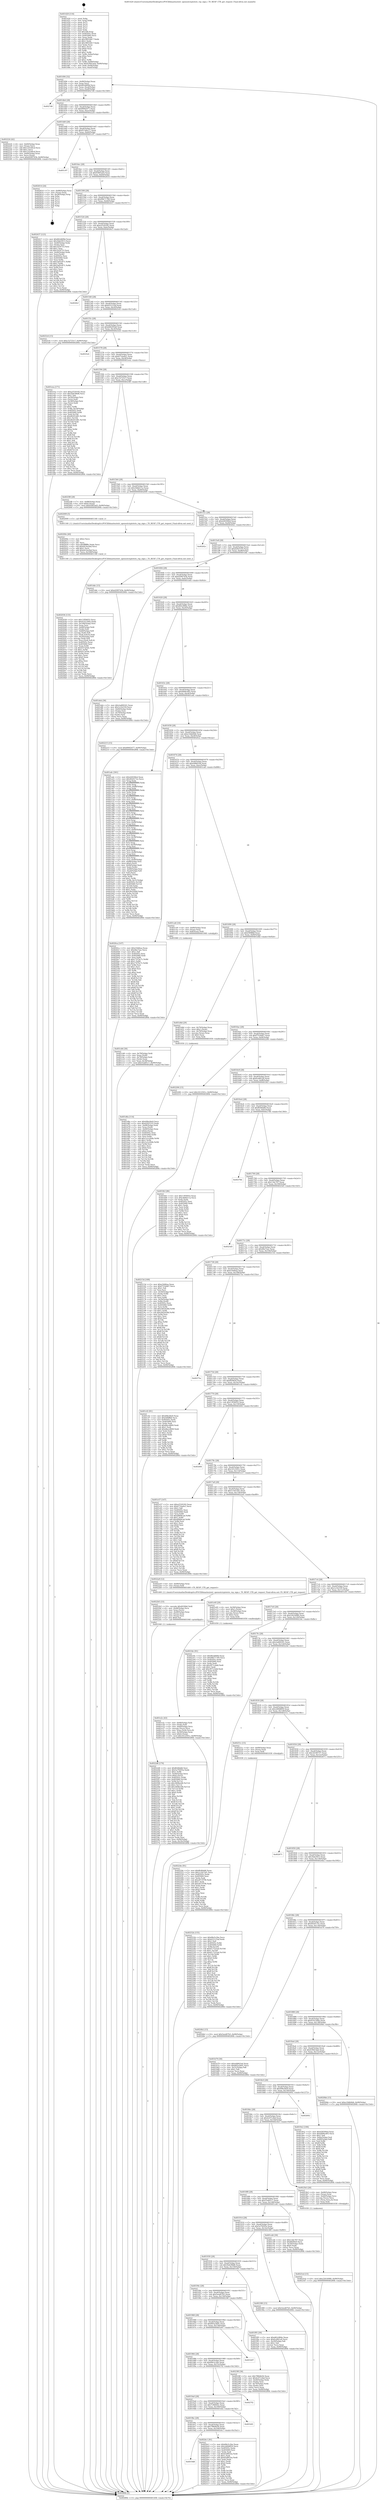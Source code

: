 digraph "0x401420" {
  label = "0x401420 (/mnt/c/Users/mathe/Desktop/tcc/POCII/binaries/extr_opensslcryptotsts_rsp_sign.c_TS_RESP_CTX_get_request_Final-ollvm.out::main(0))"
  labelloc = "t"
  node[shape=record]

  Entry [label="",width=0.3,height=0.3,shape=circle,fillcolor=black,style=filled]
  "0x401494" [label="{
     0x401494 [32]\l
     | [instrs]\l
     &nbsp;&nbsp;0x401494 \<+6\>: mov -0x90(%rbp),%eax\l
     &nbsp;&nbsp;0x40149a \<+2\>: mov %eax,%ecx\l
     &nbsp;&nbsp;0x40149c \<+6\>: sub $0x862d6f9d,%ecx\l
     &nbsp;&nbsp;0x4014a2 \<+6\>: mov %eax,-0xa4(%rbp)\l
     &nbsp;&nbsp;0x4014a8 \<+6\>: mov %ecx,-0xa8(%rbp)\l
     &nbsp;&nbsp;0x4014ae \<+6\>: je 00000000004027d0 \<main+0x13b0\>\l
  }"]
  "0x4027d0" [label="{
     0x4027d0\l
  }", style=dashed]
  "0x4014b4" [label="{
     0x4014b4 [28]\l
     | [instrs]\l
     &nbsp;&nbsp;0x4014b4 \<+5\>: jmp 00000000004014b9 \<main+0x99\>\l
     &nbsp;&nbsp;0x4014b9 \<+6\>: mov -0xa4(%rbp),%eax\l
     &nbsp;&nbsp;0x4014bf \<+5\>: sub $0x890f2477,%eax\l
     &nbsp;&nbsp;0x4014c4 \<+6\>: mov %eax,-0xac(%rbp)\l
     &nbsp;&nbsp;0x4014ca \<+6\>: je 0000000000402224 \<main+0xe04\>\l
  }"]
  Exit [label="",width=0.3,height=0.3,shape=circle,fillcolor=black,style=filled,peripheries=2]
  "0x402224" [label="{
     0x402224 [42]\l
     | [instrs]\l
     &nbsp;&nbsp;0x402224 \<+4\>: mov -0x60(%rbp),%rax\l
     &nbsp;&nbsp;0x402228 \<+2\>: mov (%rax),%ecx\l
     &nbsp;&nbsp;0x40222a \<+6\>: add $0x125cb6cd,%ecx\l
     &nbsp;&nbsp;0x402230 \<+3\>: add $0x1,%ecx\l
     &nbsp;&nbsp;0x402233 \<+6\>: sub $0x125cb6cd,%ecx\l
     &nbsp;&nbsp;0x402239 \<+4\>: mov -0x60(%rbp),%rax\l
     &nbsp;&nbsp;0x40223d \<+2\>: mov %ecx,(%rax)\l
     &nbsp;&nbsp;0x40223f \<+10\>: movl $0xd299743b,-0x90(%rbp)\l
     &nbsp;&nbsp;0x402249 \<+5\>: jmp 000000000040280b \<main+0x13eb\>\l
  }"]
  "0x4014d0" [label="{
     0x4014d0 [28]\l
     | [instrs]\l
     &nbsp;&nbsp;0x4014d0 \<+5\>: jmp 00000000004014d5 \<main+0xb5\>\l
     &nbsp;&nbsp;0x4014d5 \<+6\>: mov -0xa4(%rbp),%eax\l
     &nbsp;&nbsp;0x4014db \<+5\>: sub $0x913d4c17,%eax\l
     &nbsp;&nbsp;0x4014e0 \<+6\>: mov %eax,-0xb0(%rbp)\l
     &nbsp;&nbsp;0x4014e6 \<+6\>: je 0000000000401c97 \<main+0x877\>\l
  }"]
  "0x40252b" [label="{
     0x40252b [155]\l
     | [instrs]\l
     &nbsp;&nbsp;0x40252b \<+5\>: mov $0x68e5c2be,%ecx\l
     &nbsp;&nbsp;0x402530 \<+5\>: mov $0xb55123af,%edx\l
     &nbsp;&nbsp;0x402535 \<+3\>: mov $0x1,%sil\l
     &nbsp;&nbsp;0x402538 \<+8\>: mov 0x40505c,%r8d\l
     &nbsp;&nbsp;0x402540 \<+8\>: mov 0x405060,%r9d\l
     &nbsp;&nbsp;0x402548 \<+3\>: mov %r8d,%r10d\l
     &nbsp;&nbsp;0x40254b \<+7\>: sub $0x617525ad,%r10d\l
     &nbsp;&nbsp;0x402552 \<+4\>: sub $0x1,%r10d\l
     &nbsp;&nbsp;0x402556 \<+7\>: add $0x617525ad,%r10d\l
     &nbsp;&nbsp;0x40255d \<+4\>: imul %r10d,%r8d\l
     &nbsp;&nbsp;0x402561 \<+4\>: and $0x1,%r8d\l
     &nbsp;&nbsp;0x402565 \<+4\>: cmp $0x0,%r8d\l
     &nbsp;&nbsp;0x402569 \<+4\>: sete %r11b\l
     &nbsp;&nbsp;0x40256d \<+4\>: cmp $0xa,%r9d\l
     &nbsp;&nbsp;0x402571 \<+3\>: setl %bl\l
     &nbsp;&nbsp;0x402574 \<+3\>: mov %r11b,%r14b\l
     &nbsp;&nbsp;0x402577 \<+4\>: xor $0xff,%r14b\l
     &nbsp;&nbsp;0x40257b \<+3\>: mov %bl,%r15b\l
     &nbsp;&nbsp;0x40257e \<+4\>: xor $0xff,%r15b\l
     &nbsp;&nbsp;0x402582 \<+4\>: xor $0x1,%sil\l
     &nbsp;&nbsp;0x402586 \<+3\>: mov %r14b,%r12b\l
     &nbsp;&nbsp;0x402589 \<+4\>: and $0xff,%r12b\l
     &nbsp;&nbsp;0x40258d \<+3\>: and %sil,%r11b\l
     &nbsp;&nbsp;0x402590 \<+3\>: mov %r15b,%r13b\l
     &nbsp;&nbsp;0x402593 \<+4\>: and $0xff,%r13b\l
     &nbsp;&nbsp;0x402597 \<+3\>: and %sil,%bl\l
     &nbsp;&nbsp;0x40259a \<+3\>: or %r11b,%r12b\l
     &nbsp;&nbsp;0x40259d \<+3\>: or %bl,%r13b\l
     &nbsp;&nbsp;0x4025a0 \<+3\>: xor %r13b,%r12b\l
     &nbsp;&nbsp;0x4025a3 \<+3\>: or %r15b,%r14b\l
     &nbsp;&nbsp;0x4025a6 \<+4\>: xor $0xff,%r14b\l
     &nbsp;&nbsp;0x4025aa \<+4\>: or $0x1,%sil\l
     &nbsp;&nbsp;0x4025ae \<+3\>: and %sil,%r14b\l
     &nbsp;&nbsp;0x4025b1 \<+3\>: or %r14b,%r12b\l
     &nbsp;&nbsp;0x4025b4 \<+4\>: test $0x1,%r12b\l
     &nbsp;&nbsp;0x4025b8 \<+3\>: cmovne %edx,%ecx\l
     &nbsp;&nbsp;0x4025bb \<+6\>: mov %ecx,-0x90(%rbp)\l
     &nbsp;&nbsp;0x4025c1 \<+5\>: jmp 000000000040280b \<main+0x13eb\>\l
  }"]
  "0x401c97" [label="{
     0x401c97\l
  }", style=dashed]
  "0x4014ec" [label="{
     0x4014ec [28]\l
     | [instrs]\l
     &nbsp;&nbsp;0x4014ec \<+5\>: jmp 00000000004014f1 \<main+0xd1\>\l
     &nbsp;&nbsp;0x4014f1 \<+6\>: mov -0xa4(%rbp),%eax\l
     &nbsp;&nbsp;0x4014f7 \<+5\>: sub $0x93f05ad3,%eax\l
     &nbsp;&nbsp;0x4014fc \<+6\>: mov %eax,-0xb4(%rbp)\l
     &nbsp;&nbsp;0x401502 \<+6\>: je 0000000000402614 \<main+0x11f4\>\l
  }"]
  "0x4019d8" [label="{
     0x4019d8\l
  }", style=dashed]
  "0x402614" [label="{
     0x402614 [24]\l
     | [instrs]\l
     &nbsp;&nbsp;0x402614 \<+7\>: mov -0x88(%rbp),%rax\l
     &nbsp;&nbsp;0x40261b \<+2\>: mov (%rax),%eax\l
     &nbsp;&nbsp;0x40261d \<+4\>: lea -0x28(%rbp),%rsp\l
     &nbsp;&nbsp;0x402621 \<+1\>: pop %rbx\l
     &nbsp;&nbsp;0x402622 \<+2\>: pop %r12\l
     &nbsp;&nbsp;0x402624 \<+2\>: pop %r13\l
     &nbsp;&nbsp;0x402626 \<+2\>: pop %r14\l
     &nbsp;&nbsp;0x402628 \<+2\>: pop %r15\l
     &nbsp;&nbsp;0x40262a \<+1\>: pop %rbp\l
     &nbsp;&nbsp;0x40262b \<+1\>: ret\l
  }"]
  "0x401508" [label="{
     0x401508 [28]\l
     | [instrs]\l
     &nbsp;&nbsp;0x401508 \<+5\>: jmp 000000000040150d \<main+0xed\>\l
     &nbsp;&nbsp;0x40150d \<+6\>: mov -0xa4(%rbp),%eax\l
     &nbsp;&nbsp;0x401513 \<+5\>: sub $0x99b71760,%eax\l
     &nbsp;&nbsp;0x401518 \<+6\>: mov %eax,-0xb8(%rbp)\l
     &nbsp;&nbsp;0x40151e \<+6\>: je 0000000000402437 \<main+0x1017\>\l
  }"]
  "0x4024c1" [label="{
     0x4024c1 [91]\l
     | [instrs]\l
     &nbsp;&nbsp;0x4024c1 \<+5\>: mov $0x68e5c2be,%eax\l
     &nbsp;&nbsp;0x4024c6 \<+5\>: mov $0x2d0fd859,%ecx\l
     &nbsp;&nbsp;0x4024cb \<+7\>: mov 0x40505c,%edx\l
     &nbsp;&nbsp;0x4024d2 \<+7\>: mov 0x405060,%esi\l
     &nbsp;&nbsp;0x4024d9 \<+2\>: mov %edx,%edi\l
     &nbsp;&nbsp;0x4024db \<+6\>: sub $0x65d8f1ba,%edi\l
     &nbsp;&nbsp;0x4024e1 \<+3\>: sub $0x1,%edi\l
     &nbsp;&nbsp;0x4024e4 \<+6\>: add $0x65d8f1ba,%edi\l
     &nbsp;&nbsp;0x4024ea \<+3\>: imul %edi,%edx\l
     &nbsp;&nbsp;0x4024ed \<+3\>: and $0x1,%edx\l
     &nbsp;&nbsp;0x4024f0 \<+3\>: cmp $0x0,%edx\l
     &nbsp;&nbsp;0x4024f3 \<+4\>: sete %r8b\l
     &nbsp;&nbsp;0x4024f7 \<+3\>: cmp $0xa,%esi\l
     &nbsp;&nbsp;0x4024fa \<+4\>: setl %r9b\l
     &nbsp;&nbsp;0x4024fe \<+3\>: mov %r8b,%r10b\l
     &nbsp;&nbsp;0x402501 \<+3\>: and %r9b,%r10b\l
     &nbsp;&nbsp;0x402504 \<+3\>: xor %r9b,%r8b\l
     &nbsp;&nbsp;0x402507 \<+3\>: or %r8b,%r10b\l
     &nbsp;&nbsp;0x40250a \<+4\>: test $0x1,%r10b\l
     &nbsp;&nbsp;0x40250e \<+3\>: cmovne %ecx,%eax\l
     &nbsp;&nbsp;0x402511 \<+6\>: mov %eax,-0x90(%rbp)\l
     &nbsp;&nbsp;0x402517 \<+5\>: jmp 000000000040280b \<main+0x13eb\>\l
  }"]
  "0x402437" [label="{
     0x402437 [123]\l
     | [instrs]\l
     &nbsp;&nbsp;0x402437 \<+5\>: mov $0x862d6f9d,%eax\l
     &nbsp;&nbsp;0x40243c \<+5\>: mov $0x3fab3915,%ecx\l
     &nbsp;&nbsp;0x402441 \<+4\>: mov -0x40(%rbp),%rdx\l
     &nbsp;&nbsp;0x402445 \<+2\>: mov (%rdx),%esi\l
     &nbsp;&nbsp;0x402447 \<+6\>: add $0x1b54753,%esi\l
     &nbsp;&nbsp;0x40244d \<+3\>: add $0x1,%esi\l
     &nbsp;&nbsp;0x402450 \<+6\>: sub $0x1b54753,%esi\l
     &nbsp;&nbsp;0x402456 \<+4\>: mov -0x40(%rbp),%rdx\l
     &nbsp;&nbsp;0x40245a \<+2\>: mov %esi,(%rdx)\l
     &nbsp;&nbsp;0x40245c \<+7\>: mov 0x40505c,%esi\l
     &nbsp;&nbsp;0x402463 \<+7\>: mov 0x405060,%edi\l
     &nbsp;&nbsp;0x40246a \<+3\>: mov %esi,%r8d\l
     &nbsp;&nbsp;0x40246d \<+7\>: sub $0x5a83c871,%r8d\l
     &nbsp;&nbsp;0x402474 \<+4\>: sub $0x1,%r8d\l
     &nbsp;&nbsp;0x402478 \<+7\>: add $0x5a83c871,%r8d\l
     &nbsp;&nbsp;0x40247f \<+4\>: imul %r8d,%esi\l
     &nbsp;&nbsp;0x402483 \<+3\>: and $0x1,%esi\l
     &nbsp;&nbsp;0x402486 \<+3\>: cmp $0x0,%esi\l
     &nbsp;&nbsp;0x402489 \<+4\>: sete %r9b\l
     &nbsp;&nbsp;0x40248d \<+3\>: cmp $0xa,%edi\l
     &nbsp;&nbsp;0x402490 \<+4\>: setl %r10b\l
     &nbsp;&nbsp;0x402494 \<+3\>: mov %r9b,%r11b\l
     &nbsp;&nbsp;0x402497 \<+3\>: and %r10b,%r11b\l
     &nbsp;&nbsp;0x40249a \<+3\>: xor %r10b,%r9b\l
     &nbsp;&nbsp;0x40249d \<+3\>: or %r9b,%r11b\l
     &nbsp;&nbsp;0x4024a0 \<+4\>: test $0x1,%r11b\l
     &nbsp;&nbsp;0x4024a4 \<+3\>: cmovne %ecx,%eax\l
     &nbsp;&nbsp;0x4024a7 \<+6\>: mov %eax,-0x90(%rbp)\l
     &nbsp;&nbsp;0x4024ad \<+5\>: jmp 000000000040280b \<main+0x13eb\>\l
  }"]
  "0x401524" [label="{
     0x401524 [28]\l
     | [instrs]\l
     &nbsp;&nbsp;0x401524 \<+5\>: jmp 0000000000401529 \<main+0x109\>\l
     &nbsp;&nbsp;0x401529 \<+6\>: mov -0xa4(%rbp),%eax\l
     &nbsp;&nbsp;0x40152f \<+5\>: sub $0xa2520182,%eax\l
     &nbsp;&nbsp;0x401534 \<+6\>: mov %eax,-0xbc(%rbp)\l
     &nbsp;&nbsp;0x40153a \<+6\>: je 00000000004026cf \<main+0x12af\>\l
  }"]
  "0x4019bc" [label="{
     0x4019bc [28]\l
     | [instrs]\l
     &nbsp;&nbsp;0x4019bc \<+5\>: jmp 00000000004019c1 \<main+0x5a1\>\l
     &nbsp;&nbsp;0x4019c1 \<+6\>: mov -0xa4(%rbp),%eax\l
     &nbsp;&nbsp;0x4019c7 \<+5\>: sub $0x7f864b56,%eax\l
     &nbsp;&nbsp;0x4019cc \<+6\>: mov %eax,-0x164(%rbp)\l
     &nbsp;&nbsp;0x4019d2 \<+6\>: je 00000000004024c1 \<main+0x10a1\>\l
  }"]
  "0x4026cf" [label="{
     0x4026cf\l
  }", style=dashed]
  "0x401540" [label="{
     0x401540 [28]\l
     | [instrs]\l
     &nbsp;&nbsp;0x401540 \<+5\>: jmp 0000000000401545 \<main+0x125\>\l
     &nbsp;&nbsp;0x401545 \<+6\>: mov -0xa4(%rbp),%eax\l
     &nbsp;&nbsp;0x40154b \<+5\>: sub $0xb55123af,%eax\l
     &nbsp;&nbsp;0x401550 \<+6\>: mov %eax,-0xc0(%rbp)\l
     &nbsp;&nbsp;0x401556 \<+6\>: je 00000000004025c6 \<main+0x11a6\>\l
  }"]
  "0x401bf2" [label="{
     0x401bf2\l
  }", style=dashed]
  "0x4025c6" [label="{
     0x4025c6 [15]\l
     | [instrs]\l
     &nbsp;&nbsp;0x4025c6 \<+10\>: movl $0xc52725c7,-0x90(%rbp)\l
     &nbsp;&nbsp;0x4025d0 \<+5\>: jmp 000000000040280b \<main+0x13eb\>\l
  }"]
  "0x40155c" [label="{
     0x40155c [28]\l
     | [instrs]\l
     &nbsp;&nbsp;0x40155c \<+5\>: jmp 0000000000401561 \<main+0x141\>\l
     &nbsp;&nbsp;0x401561 \<+6\>: mov -0xa4(%rbp),%eax\l
     &nbsp;&nbsp;0x401567 \<+5\>: sub $0xb66295a8,%eax\l
     &nbsp;&nbsp;0x40156c \<+6\>: mov %eax,-0xc4(%rbp)\l
     &nbsp;&nbsp;0x401572 \<+6\>: je 00000000004025e4 \<main+0x11c4\>\l
  }"]
  "0x4019a0" [label="{
     0x4019a0 [28]\l
     | [instrs]\l
     &nbsp;&nbsp;0x4019a0 \<+5\>: jmp 00000000004019a5 \<main+0x585\>\l
     &nbsp;&nbsp;0x4019a5 \<+6\>: mov -0xa4(%rbp),%eax\l
     &nbsp;&nbsp;0x4019ab \<+5\>: sub $0x7c96602c,%eax\l
     &nbsp;&nbsp;0x4019b0 \<+6\>: mov %eax,-0x160(%rbp)\l
     &nbsp;&nbsp;0x4019b6 \<+6\>: je 0000000000401bf2 \<main+0x7d2\>\l
  }"]
  "0x4025e4" [label="{
     0x4025e4\l
  }", style=dashed]
  "0x401578" [label="{
     0x401578 [28]\l
     | [instrs]\l
     &nbsp;&nbsp;0x401578 \<+5\>: jmp 000000000040157d \<main+0x15d\>\l
     &nbsp;&nbsp;0x40157d \<+6\>: mov -0xa4(%rbp),%eax\l
     &nbsp;&nbsp;0x401583 \<+5\>: sub $0xb71ba0e1,%eax\l
     &nbsp;&nbsp;0x401588 \<+6\>: mov %eax,-0xc8(%rbp)\l
     &nbsp;&nbsp;0x40158e \<+6\>: je 0000000000401eea \<main+0xaca\>\l
  }"]
  "0x4027f2" [label="{
     0x4027f2\l
  }", style=dashed]
  "0x401eea" [label="{
     0x401eea [171]\l
     | [instrs]\l
     &nbsp;&nbsp;0x401eea \<+5\>: mov $0xa2520182,%eax\l
     &nbsp;&nbsp;0x401eef \<+5\>: mov $0x5bdc96d6,%ecx\l
     &nbsp;&nbsp;0x401ef4 \<+2\>: mov $0x1,%dl\l
     &nbsp;&nbsp;0x401ef6 \<+4\>: mov -0x50(%rbp),%rsi\l
     &nbsp;&nbsp;0x401efa \<+2\>: mov (%rsi),%edi\l
     &nbsp;&nbsp;0x401efc \<+4\>: mov -0x58(%rbp),%rsi\l
     &nbsp;&nbsp;0x401f00 \<+2\>: cmp (%rsi),%edi\l
     &nbsp;&nbsp;0x401f02 \<+4\>: setl %r8b\l
     &nbsp;&nbsp;0x401f06 \<+4\>: and $0x1,%r8b\l
     &nbsp;&nbsp;0x401f0a \<+4\>: mov %r8b,-0x29(%rbp)\l
     &nbsp;&nbsp;0x401f0e \<+7\>: mov 0x40505c,%edi\l
     &nbsp;&nbsp;0x401f15 \<+8\>: mov 0x405060,%r9d\l
     &nbsp;&nbsp;0x401f1d \<+3\>: mov %edi,%r10d\l
     &nbsp;&nbsp;0x401f20 \<+7\>: sub $0x46201d81,%r10d\l
     &nbsp;&nbsp;0x401f27 \<+4\>: sub $0x1,%r10d\l
     &nbsp;&nbsp;0x401f2b \<+7\>: add $0x46201d81,%r10d\l
     &nbsp;&nbsp;0x401f32 \<+4\>: imul %r10d,%edi\l
     &nbsp;&nbsp;0x401f36 \<+3\>: and $0x1,%edi\l
     &nbsp;&nbsp;0x401f39 \<+3\>: cmp $0x0,%edi\l
     &nbsp;&nbsp;0x401f3c \<+4\>: sete %r8b\l
     &nbsp;&nbsp;0x401f40 \<+4\>: cmp $0xa,%r9d\l
     &nbsp;&nbsp;0x401f44 \<+4\>: setl %r11b\l
     &nbsp;&nbsp;0x401f48 \<+3\>: mov %r8b,%bl\l
     &nbsp;&nbsp;0x401f4b \<+3\>: xor $0xff,%bl\l
     &nbsp;&nbsp;0x401f4e \<+3\>: mov %r11b,%r14b\l
     &nbsp;&nbsp;0x401f51 \<+4\>: xor $0xff,%r14b\l
     &nbsp;&nbsp;0x401f55 \<+3\>: xor $0x1,%dl\l
     &nbsp;&nbsp;0x401f58 \<+3\>: mov %bl,%r15b\l
     &nbsp;&nbsp;0x401f5b \<+4\>: and $0xff,%r15b\l
     &nbsp;&nbsp;0x401f5f \<+3\>: and %dl,%r8b\l
     &nbsp;&nbsp;0x401f62 \<+3\>: mov %r14b,%r12b\l
     &nbsp;&nbsp;0x401f65 \<+4\>: and $0xff,%r12b\l
     &nbsp;&nbsp;0x401f69 \<+3\>: and %dl,%r11b\l
     &nbsp;&nbsp;0x401f6c \<+3\>: or %r8b,%r15b\l
     &nbsp;&nbsp;0x401f6f \<+3\>: or %r11b,%r12b\l
     &nbsp;&nbsp;0x401f72 \<+3\>: xor %r12b,%r15b\l
     &nbsp;&nbsp;0x401f75 \<+3\>: or %r14b,%bl\l
     &nbsp;&nbsp;0x401f78 \<+3\>: xor $0xff,%bl\l
     &nbsp;&nbsp;0x401f7b \<+3\>: or $0x1,%dl\l
     &nbsp;&nbsp;0x401f7e \<+2\>: and %dl,%bl\l
     &nbsp;&nbsp;0x401f80 \<+3\>: or %bl,%r15b\l
     &nbsp;&nbsp;0x401f83 \<+4\>: test $0x1,%r15b\l
     &nbsp;&nbsp;0x401f87 \<+3\>: cmovne %ecx,%eax\l
     &nbsp;&nbsp;0x401f8a \<+6\>: mov %eax,-0x90(%rbp)\l
     &nbsp;&nbsp;0x401f90 \<+5\>: jmp 000000000040280b \<main+0x13eb\>\l
  }"]
  "0x401594" [label="{
     0x401594 [28]\l
     | [instrs]\l
     &nbsp;&nbsp;0x401594 \<+5\>: jmp 0000000000401599 \<main+0x179\>\l
     &nbsp;&nbsp;0x401599 \<+6\>: mov -0xa4(%rbp),%eax\l
     &nbsp;&nbsp;0x40159f \<+5\>: sub $0xc52725c7,%eax\l
     &nbsp;&nbsp;0x4015a4 \<+6\>: mov %eax,-0xcc(%rbp)\l
     &nbsp;&nbsp;0x4015aa \<+6\>: je 00000000004025f8 \<main+0x11d8\>\l
  }"]
  "0x401984" [label="{
     0x401984 [28]\l
     | [instrs]\l
     &nbsp;&nbsp;0x401984 \<+5\>: jmp 0000000000401989 \<main+0x569\>\l
     &nbsp;&nbsp;0x401989 \<+6\>: mov -0xa4(%rbp),%eax\l
     &nbsp;&nbsp;0x40198f \<+5\>: sub $0x68e5c2be,%eax\l
     &nbsp;&nbsp;0x401994 \<+6\>: mov %eax,-0x15c(%rbp)\l
     &nbsp;&nbsp;0x40199a \<+6\>: je 00000000004027f2 \<main+0x13d2\>\l
  }"]
  "0x4025f8" [label="{
     0x4025f8 [28]\l
     | [instrs]\l
     &nbsp;&nbsp;0x4025f8 \<+7\>: mov -0x88(%rbp),%rax\l
     &nbsp;&nbsp;0x4025ff \<+6\>: movl $0x0,(%rax)\l
     &nbsp;&nbsp;0x402605 \<+10\>: movl $0x93f05ad3,-0x90(%rbp)\l
     &nbsp;&nbsp;0x40260f \<+5\>: jmp 000000000040280b \<main+0x13eb\>\l
  }"]
  "0x4015b0" [label="{
     0x4015b0 [28]\l
     | [instrs]\l
     &nbsp;&nbsp;0x4015b0 \<+5\>: jmp 00000000004015b5 \<main+0x195\>\l
     &nbsp;&nbsp;0x4015b5 \<+6\>: mov -0xa4(%rbp),%eax\l
     &nbsp;&nbsp;0x4015bb \<+5\>: sub $0xc8dbb11a,%eax\l
     &nbsp;&nbsp;0x4015c0 \<+6\>: mov %eax,-0xd0(%rbp)\l
     &nbsp;&nbsp;0x4015c6 \<+6\>: je 0000000000402009 \<main+0xbe9\>\l
  }"]
  "0x401b97" [label="{
     0x401b97\l
  }", style=dashed]
  "0x402009" [label="{
     0x402009 [5]\l
     | [instrs]\l
     &nbsp;&nbsp;0x402009 \<+5\>: call 0000000000401160 \<next_i\>\l
     | [calls]\l
     &nbsp;&nbsp;0x401160 \{1\} (/mnt/c/Users/mathe/Desktop/tcc/POCII/binaries/extr_opensslcryptotsts_rsp_sign.c_TS_RESP_CTX_get_request_Final-ollvm.out::next_i)\l
  }"]
  "0x4015cc" [label="{
     0x4015cc [28]\l
     | [instrs]\l
     &nbsp;&nbsp;0x4015cc \<+5\>: jmp 00000000004015d1 \<main+0x1b1\>\l
     &nbsp;&nbsp;0x4015d1 \<+6\>: mov -0xa4(%rbp),%eax\l
     &nbsp;&nbsp;0x4015d7 \<+5\>: sub $0xd2830fed,%eax\l
     &nbsp;&nbsp;0x4015dc \<+6\>: mov %eax,-0xd4(%rbp)\l
     &nbsp;&nbsp;0x4015e2 \<+6\>: je 000000000040262c \<main+0x120c\>\l
  }"]
  "0x4023cd" [label="{
     0x4023cd [15]\l
     | [instrs]\l
     &nbsp;&nbsp;0x4023cd \<+10\>: movl $0x22616080,-0x90(%rbp)\l
     &nbsp;&nbsp;0x4023d7 \<+5\>: jmp 000000000040280b \<main+0x13eb\>\l
  }"]
  "0x40262c" [label="{
     0x40262c\l
  }", style=dashed]
  "0x4015e8" [label="{
     0x4015e8 [28]\l
     | [instrs]\l
     &nbsp;&nbsp;0x4015e8 \<+5\>: jmp 00000000004015ed \<main+0x1cd\>\l
     &nbsp;&nbsp;0x4015ed \<+6\>: mov -0xa4(%rbp),%eax\l
     &nbsp;&nbsp;0x4015f3 \<+5\>: sub $0xd29251f3,%eax\l
     &nbsp;&nbsp;0x4015f8 \<+6\>: mov %eax,-0xd8(%rbp)\l
     &nbsp;&nbsp;0x4015fe \<+6\>: je 0000000000401ddc \<main+0x9bc\>\l
  }"]
  "0x401968" [label="{
     0x401968 [28]\l
     | [instrs]\l
     &nbsp;&nbsp;0x401968 \<+5\>: jmp 000000000040196d \<main+0x54d\>\l
     &nbsp;&nbsp;0x40196d \<+6\>: mov -0xa4(%rbp),%eax\l
     &nbsp;&nbsp;0x401973 \<+5\>: sub $0x665a3b91,%eax\l
     &nbsp;&nbsp;0x401978 \<+6\>: mov %eax,-0x158(%rbp)\l
     &nbsp;&nbsp;0x40197e \<+6\>: je 0000000000401b97 \<main+0x777\>\l
  }"]
  "0x401ddc" [label="{
     0x401ddc [15]\l
     | [instrs]\l
     &nbsp;&nbsp;0x401ddc \<+10\>: movl $0xd299743b,-0x90(%rbp)\l
     &nbsp;&nbsp;0x401de6 \<+5\>: jmp 000000000040280b \<main+0x13eb\>\l
  }"]
  "0x401604" [label="{
     0x401604 [28]\l
     | [instrs]\l
     &nbsp;&nbsp;0x401604 \<+5\>: jmp 0000000000401609 \<main+0x1e9\>\l
     &nbsp;&nbsp;0x401609 \<+6\>: mov -0xa4(%rbp),%eax\l
     &nbsp;&nbsp;0x40160f \<+5\>: sub $0xd299743b,%eax\l
     &nbsp;&nbsp;0x401614 \<+6\>: mov %eax,-0xdc(%rbp)\l
     &nbsp;&nbsp;0x40161a \<+6\>: je 0000000000401deb \<main+0x9cb\>\l
  }"]
  "0x40238f" [label="{
     0x40238f [36]\l
     | [instrs]\l
     &nbsp;&nbsp;0x40238f \<+5\>: mov $0x7f864b56,%eax\l
     &nbsp;&nbsp;0x402394 \<+5\>: mov $0x4c07c2bd,%ecx\l
     &nbsp;&nbsp;0x402399 \<+4\>: mov -0x40(%rbp),%rdx\l
     &nbsp;&nbsp;0x40239d \<+2\>: mov (%rdx),%esi\l
     &nbsp;&nbsp;0x40239f \<+4\>: mov -0x70(%rbp),%rdx\l
     &nbsp;&nbsp;0x4023a3 \<+2\>: cmp (%rdx),%esi\l
     &nbsp;&nbsp;0x4023a5 \<+3\>: cmovl %ecx,%eax\l
     &nbsp;&nbsp;0x4023a8 \<+6\>: mov %eax,-0x90(%rbp)\l
     &nbsp;&nbsp;0x4023ae \<+5\>: jmp 000000000040280b \<main+0x13eb\>\l
  }"]
  "0x401deb" [label="{
     0x401deb [36]\l
     | [instrs]\l
     &nbsp;&nbsp;0x401deb \<+5\>: mov $0x2ad00161,%eax\l
     &nbsp;&nbsp;0x401df0 \<+5\>: mov $0x1e1fe559,%ecx\l
     &nbsp;&nbsp;0x401df5 \<+4\>: mov -0x60(%rbp),%rdx\l
     &nbsp;&nbsp;0x401df9 \<+2\>: mov (%rdx),%esi\l
     &nbsp;&nbsp;0x401dfb \<+4\>: mov -0x70(%rbp),%rdx\l
     &nbsp;&nbsp;0x401dff \<+2\>: cmp (%rdx),%esi\l
     &nbsp;&nbsp;0x401e01 \<+3\>: cmovl %ecx,%eax\l
     &nbsp;&nbsp;0x401e04 \<+6\>: mov %eax,-0x90(%rbp)\l
     &nbsp;&nbsp;0x401e0a \<+5\>: jmp 000000000040280b \<main+0x13eb\>\l
  }"]
  "0x401620" [label="{
     0x401620 [28]\l
     | [instrs]\l
     &nbsp;&nbsp;0x401620 \<+5\>: jmp 0000000000401625 \<main+0x205\>\l
     &nbsp;&nbsp;0x401625 \<+6\>: mov -0xa4(%rbp),%eax\l
     &nbsp;&nbsp;0x40162b \<+5\>: sub $0xd62c884e,%eax\l
     &nbsp;&nbsp;0x401630 \<+6\>: mov %eax,-0xe0(%rbp)\l
     &nbsp;&nbsp;0x401636 \<+6\>: je 0000000000402215 \<main+0xdf5\>\l
  }"]
  "0x4022d6" [label="{
     0x4022d6 [170]\l
     | [instrs]\l
     &nbsp;&nbsp;0x4022d6 \<+5\>: mov $0xffc66dd6,%esi\l
     &nbsp;&nbsp;0x4022db \<+5\>: mov $0x5a79293a,%edx\l
     &nbsp;&nbsp;0x4022e0 \<+3\>: mov $0x1,%r8b\l
     &nbsp;&nbsp;0x4022e3 \<+4\>: mov -0x40(%rbp),%rcx\l
     &nbsp;&nbsp;0x4022e7 \<+6\>: movl $0x0,(%rcx)\l
     &nbsp;&nbsp;0x4022ed \<+8\>: mov 0x40505c,%r9d\l
     &nbsp;&nbsp;0x4022f5 \<+8\>: mov 0x405060,%r10d\l
     &nbsp;&nbsp;0x4022fd \<+3\>: mov %r9d,%r11d\l
     &nbsp;&nbsp;0x402300 \<+7\>: sub $0x3408ee46,%r11d\l
     &nbsp;&nbsp;0x402307 \<+4\>: sub $0x1,%r11d\l
     &nbsp;&nbsp;0x40230b \<+7\>: add $0x3408ee46,%r11d\l
     &nbsp;&nbsp;0x402312 \<+4\>: imul %r11d,%r9d\l
     &nbsp;&nbsp;0x402316 \<+4\>: and $0x1,%r9d\l
     &nbsp;&nbsp;0x40231a \<+4\>: cmp $0x0,%r9d\l
     &nbsp;&nbsp;0x40231e \<+3\>: sete %bl\l
     &nbsp;&nbsp;0x402321 \<+4\>: cmp $0xa,%r10d\l
     &nbsp;&nbsp;0x402325 \<+4\>: setl %r14b\l
     &nbsp;&nbsp;0x402329 \<+3\>: mov %bl,%r15b\l
     &nbsp;&nbsp;0x40232c \<+4\>: xor $0xff,%r15b\l
     &nbsp;&nbsp;0x402330 \<+3\>: mov %r14b,%r12b\l
     &nbsp;&nbsp;0x402333 \<+4\>: xor $0xff,%r12b\l
     &nbsp;&nbsp;0x402337 \<+4\>: xor $0x1,%r8b\l
     &nbsp;&nbsp;0x40233b \<+3\>: mov %r15b,%r13b\l
     &nbsp;&nbsp;0x40233e \<+4\>: and $0xff,%r13b\l
     &nbsp;&nbsp;0x402342 \<+3\>: and %r8b,%bl\l
     &nbsp;&nbsp;0x402345 \<+3\>: mov %r12b,%cl\l
     &nbsp;&nbsp;0x402348 \<+3\>: and $0xff,%cl\l
     &nbsp;&nbsp;0x40234b \<+3\>: and %r8b,%r14b\l
     &nbsp;&nbsp;0x40234e \<+3\>: or %bl,%r13b\l
     &nbsp;&nbsp;0x402351 \<+3\>: or %r14b,%cl\l
     &nbsp;&nbsp;0x402354 \<+3\>: xor %cl,%r13b\l
     &nbsp;&nbsp;0x402357 \<+3\>: or %r12b,%r15b\l
     &nbsp;&nbsp;0x40235a \<+4\>: xor $0xff,%r15b\l
     &nbsp;&nbsp;0x40235e \<+4\>: or $0x1,%r8b\l
     &nbsp;&nbsp;0x402362 \<+3\>: and %r8b,%r15b\l
     &nbsp;&nbsp;0x402365 \<+3\>: or %r15b,%r13b\l
     &nbsp;&nbsp;0x402368 \<+4\>: test $0x1,%r13b\l
     &nbsp;&nbsp;0x40236c \<+3\>: cmovne %edx,%esi\l
     &nbsp;&nbsp;0x40236f \<+6\>: mov %esi,-0x90(%rbp)\l
     &nbsp;&nbsp;0x402375 \<+6\>: mov %eax,-0x16c(%rbp)\l
     &nbsp;&nbsp;0x40237b \<+5\>: jmp 000000000040280b \<main+0x13eb\>\l
  }"]
  "0x402215" [label="{
     0x402215 [15]\l
     | [instrs]\l
     &nbsp;&nbsp;0x402215 \<+10\>: movl $0x890f2477,-0x90(%rbp)\l
     &nbsp;&nbsp;0x40221f \<+5\>: jmp 000000000040280b \<main+0x13eb\>\l
  }"]
  "0x40163c" [label="{
     0x40163c [28]\l
     | [instrs]\l
     &nbsp;&nbsp;0x40163c \<+5\>: jmp 0000000000401641 \<main+0x221\>\l
     &nbsp;&nbsp;0x401641 \<+6\>: mov -0xa4(%rbp),%eax\l
     &nbsp;&nbsp;0x401647 \<+5\>: sub $0xdd06cd05,%eax\l
     &nbsp;&nbsp;0x40164c \<+6\>: mov %eax,-0xe4(%rbp)\l
     &nbsp;&nbsp;0x401652 \<+6\>: je 0000000000401a4c \<main+0x62c\>\l
  }"]
  "0x4022b5" [label="{
     0x4022b5 [33]\l
     | [instrs]\l
     &nbsp;&nbsp;0x4022b5 \<+10\>: movabs $0x4030b6,%rdi\l
     &nbsp;&nbsp;0x4022bf \<+4\>: mov -0x48(%rbp),%rcx\l
     &nbsp;&nbsp;0x4022c3 \<+3\>: mov %rax,(%rcx)\l
     &nbsp;&nbsp;0x4022c6 \<+4\>: mov -0x48(%rbp),%rax\l
     &nbsp;&nbsp;0x4022ca \<+3\>: mov (%rax),%rax\l
     &nbsp;&nbsp;0x4022cd \<+2\>: mov (%rax),%esi\l
     &nbsp;&nbsp;0x4022cf \<+2\>: mov $0x0,%al\l
     &nbsp;&nbsp;0x4022d1 \<+5\>: call 0000000000401040 \<printf@plt\>\l
     | [calls]\l
     &nbsp;&nbsp;0x401040 \{1\} (unknown)\l
  }"]
  "0x401a4c" [label="{
     0x401a4c [301]\l
     | [instrs]\l
     &nbsp;&nbsp;0x401a4c \<+5\>: mov $0xd2830fed,%eax\l
     &nbsp;&nbsp;0x401a51 \<+5\>: mov $0x402017ec,%ecx\l
     &nbsp;&nbsp;0x401a56 \<+3\>: mov %rsp,%rdx\l
     &nbsp;&nbsp;0x401a59 \<+4\>: add $0xfffffffffffffff0,%rdx\l
     &nbsp;&nbsp;0x401a5d \<+3\>: mov %rdx,%rsp\l
     &nbsp;&nbsp;0x401a60 \<+7\>: mov %rdx,-0x88(%rbp)\l
     &nbsp;&nbsp;0x401a67 \<+3\>: mov %rsp,%rdx\l
     &nbsp;&nbsp;0x401a6a \<+4\>: add $0xfffffffffffffff0,%rdx\l
     &nbsp;&nbsp;0x401a6e \<+3\>: mov %rdx,%rsp\l
     &nbsp;&nbsp;0x401a71 \<+3\>: mov %rsp,%rsi\l
     &nbsp;&nbsp;0x401a74 \<+4\>: add $0xfffffffffffffff0,%rsi\l
     &nbsp;&nbsp;0x401a78 \<+3\>: mov %rsi,%rsp\l
     &nbsp;&nbsp;0x401a7b \<+4\>: mov %rsi,-0x80(%rbp)\l
     &nbsp;&nbsp;0x401a7f \<+3\>: mov %rsp,%rsi\l
     &nbsp;&nbsp;0x401a82 \<+4\>: add $0xfffffffffffffff0,%rsi\l
     &nbsp;&nbsp;0x401a86 \<+3\>: mov %rsi,%rsp\l
     &nbsp;&nbsp;0x401a89 \<+4\>: mov %rsi,-0x78(%rbp)\l
     &nbsp;&nbsp;0x401a8d \<+3\>: mov %rsp,%rsi\l
     &nbsp;&nbsp;0x401a90 \<+4\>: add $0xfffffffffffffff0,%rsi\l
     &nbsp;&nbsp;0x401a94 \<+3\>: mov %rsi,%rsp\l
     &nbsp;&nbsp;0x401a97 \<+4\>: mov %rsi,-0x70(%rbp)\l
     &nbsp;&nbsp;0x401a9b \<+3\>: mov %rsp,%rsi\l
     &nbsp;&nbsp;0x401a9e \<+4\>: add $0xfffffffffffffff0,%rsi\l
     &nbsp;&nbsp;0x401aa2 \<+3\>: mov %rsi,%rsp\l
     &nbsp;&nbsp;0x401aa5 \<+4\>: mov %rsi,-0x68(%rbp)\l
     &nbsp;&nbsp;0x401aa9 \<+3\>: mov %rsp,%rsi\l
     &nbsp;&nbsp;0x401aac \<+4\>: add $0xfffffffffffffff0,%rsi\l
     &nbsp;&nbsp;0x401ab0 \<+3\>: mov %rsi,%rsp\l
     &nbsp;&nbsp;0x401ab3 \<+4\>: mov %rsi,-0x60(%rbp)\l
     &nbsp;&nbsp;0x401ab7 \<+3\>: mov %rsp,%rsi\l
     &nbsp;&nbsp;0x401aba \<+4\>: add $0xfffffffffffffff0,%rsi\l
     &nbsp;&nbsp;0x401abe \<+3\>: mov %rsi,%rsp\l
     &nbsp;&nbsp;0x401ac1 \<+4\>: mov %rsi,-0x58(%rbp)\l
     &nbsp;&nbsp;0x401ac5 \<+3\>: mov %rsp,%rsi\l
     &nbsp;&nbsp;0x401ac8 \<+4\>: add $0xfffffffffffffff0,%rsi\l
     &nbsp;&nbsp;0x401acc \<+3\>: mov %rsi,%rsp\l
     &nbsp;&nbsp;0x401acf \<+4\>: mov %rsi,-0x50(%rbp)\l
     &nbsp;&nbsp;0x401ad3 \<+3\>: mov %rsp,%rsi\l
     &nbsp;&nbsp;0x401ad6 \<+4\>: add $0xfffffffffffffff0,%rsi\l
     &nbsp;&nbsp;0x401ada \<+3\>: mov %rsi,%rsp\l
     &nbsp;&nbsp;0x401add \<+4\>: mov %rsi,-0x48(%rbp)\l
     &nbsp;&nbsp;0x401ae1 \<+3\>: mov %rsp,%rsi\l
     &nbsp;&nbsp;0x401ae4 \<+4\>: add $0xfffffffffffffff0,%rsi\l
     &nbsp;&nbsp;0x401ae8 \<+3\>: mov %rsi,%rsp\l
     &nbsp;&nbsp;0x401aeb \<+4\>: mov %rsi,-0x40(%rbp)\l
     &nbsp;&nbsp;0x401aef \<+7\>: mov -0x88(%rbp),%rsi\l
     &nbsp;&nbsp;0x401af6 \<+6\>: movl $0x0,(%rsi)\l
     &nbsp;&nbsp;0x401afc \<+6\>: mov -0x94(%rbp),%edi\l
     &nbsp;&nbsp;0x401b02 \<+2\>: mov %edi,(%rdx)\l
     &nbsp;&nbsp;0x401b04 \<+4\>: mov -0x80(%rbp),%rsi\l
     &nbsp;&nbsp;0x401b08 \<+7\>: mov -0xa0(%rbp),%r8\l
     &nbsp;&nbsp;0x401b0f \<+3\>: mov %r8,(%rsi)\l
     &nbsp;&nbsp;0x401b12 \<+3\>: cmpl $0x2,(%rdx)\l
     &nbsp;&nbsp;0x401b15 \<+4\>: setne %r9b\l
     &nbsp;&nbsp;0x401b19 \<+4\>: and $0x1,%r9b\l
     &nbsp;&nbsp;0x401b1d \<+4\>: mov %r9b,-0x31(%rbp)\l
     &nbsp;&nbsp;0x401b21 \<+8\>: mov 0x40505c,%r10d\l
     &nbsp;&nbsp;0x401b29 \<+8\>: mov 0x405060,%r11d\l
     &nbsp;&nbsp;0x401b31 \<+3\>: mov %r10d,%ebx\l
     &nbsp;&nbsp;0x401b34 \<+6\>: add $0x28c026fd,%ebx\l
     &nbsp;&nbsp;0x401b3a \<+3\>: sub $0x1,%ebx\l
     &nbsp;&nbsp;0x401b3d \<+6\>: sub $0x28c026fd,%ebx\l
     &nbsp;&nbsp;0x401b43 \<+4\>: imul %ebx,%r10d\l
     &nbsp;&nbsp;0x401b47 \<+4\>: and $0x1,%r10d\l
     &nbsp;&nbsp;0x401b4b \<+4\>: cmp $0x0,%r10d\l
     &nbsp;&nbsp;0x401b4f \<+4\>: sete %r9b\l
     &nbsp;&nbsp;0x401b53 \<+4\>: cmp $0xa,%r11d\l
     &nbsp;&nbsp;0x401b57 \<+4\>: setl %r14b\l
     &nbsp;&nbsp;0x401b5b \<+3\>: mov %r9b,%r15b\l
     &nbsp;&nbsp;0x401b5e \<+3\>: and %r14b,%r15b\l
     &nbsp;&nbsp;0x401b61 \<+3\>: xor %r14b,%r9b\l
     &nbsp;&nbsp;0x401b64 \<+3\>: or %r9b,%r15b\l
     &nbsp;&nbsp;0x401b67 \<+4\>: test $0x1,%r15b\l
     &nbsp;&nbsp;0x401b6b \<+3\>: cmovne %ecx,%eax\l
     &nbsp;&nbsp;0x401b6e \<+6\>: mov %eax,-0x90(%rbp)\l
     &nbsp;&nbsp;0x401b74 \<+5\>: jmp 000000000040280b \<main+0x13eb\>\l
  }"]
  "0x401658" [label="{
     0x401658 [28]\l
     | [instrs]\l
     &nbsp;&nbsp;0x401658 \<+5\>: jmp 000000000040165d \<main+0x23d\>\l
     &nbsp;&nbsp;0x40165d \<+6\>: mov -0xa4(%rbp),%eax\l
     &nbsp;&nbsp;0x401663 \<+5\>: sub $0xe18db9d4,%eax\l
     &nbsp;&nbsp;0x401668 \<+6\>: mov %eax,-0xe8(%rbp)\l
     &nbsp;&nbsp;0x40166e \<+6\>: je 00000000004020ca \<main+0xcaa\>\l
  }"]
  "0x402036" [label="{
     0x402036 [133]\l
     | [instrs]\l
     &nbsp;&nbsp;0x402036 \<+5\>: mov $0x13f56052,%ecx\l
     &nbsp;&nbsp;0x40203b \<+5\>: mov $0x4101294a,%edx\l
     &nbsp;&nbsp;0x402040 \<+6\>: mov -0x168(%rbp),%esi\l
     &nbsp;&nbsp;0x402046 \<+3\>: imul %eax,%esi\l
     &nbsp;&nbsp;0x402049 \<+4\>: mov -0x68(%rbp),%rdi\l
     &nbsp;&nbsp;0x40204d \<+3\>: mov (%rdi),%rdi\l
     &nbsp;&nbsp;0x402050 \<+4\>: mov -0x60(%rbp),%r8\l
     &nbsp;&nbsp;0x402054 \<+3\>: movslq (%r8),%r8\l
     &nbsp;&nbsp;0x402057 \<+4\>: mov (%rdi,%r8,8),%rdi\l
     &nbsp;&nbsp;0x40205b \<+4\>: mov -0x50(%rbp),%r8\l
     &nbsp;&nbsp;0x40205f \<+3\>: movslq (%r8),%r8\l
     &nbsp;&nbsp;0x402062 \<+4\>: mov %esi,(%rdi,%r8,4)\l
     &nbsp;&nbsp;0x402066 \<+7\>: mov 0x40505c,%eax\l
     &nbsp;&nbsp;0x40206d \<+7\>: mov 0x405060,%esi\l
     &nbsp;&nbsp;0x402074 \<+3\>: mov %eax,%r9d\l
     &nbsp;&nbsp;0x402077 \<+7\>: sub $0x937af3dc,%r9d\l
     &nbsp;&nbsp;0x40207e \<+4\>: sub $0x1,%r9d\l
     &nbsp;&nbsp;0x402082 \<+7\>: add $0x937af3dc,%r9d\l
     &nbsp;&nbsp;0x402089 \<+4\>: imul %r9d,%eax\l
     &nbsp;&nbsp;0x40208d \<+3\>: and $0x1,%eax\l
     &nbsp;&nbsp;0x402090 \<+3\>: cmp $0x0,%eax\l
     &nbsp;&nbsp;0x402093 \<+4\>: sete %r10b\l
     &nbsp;&nbsp;0x402097 \<+3\>: cmp $0xa,%esi\l
     &nbsp;&nbsp;0x40209a \<+4\>: setl %r11b\l
     &nbsp;&nbsp;0x40209e \<+3\>: mov %r10b,%bl\l
     &nbsp;&nbsp;0x4020a1 \<+3\>: and %r11b,%bl\l
     &nbsp;&nbsp;0x4020a4 \<+3\>: xor %r11b,%r10b\l
     &nbsp;&nbsp;0x4020a7 \<+3\>: or %r10b,%bl\l
     &nbsp;&nbsp;0x4020aa \<+3\>: test $0x1,%bl\l
     &nbsp;&nbsp;0x4020ad \<+3\>: cmovne %edx,%ecx\l
     &nbsp;&nbsp;0x4020b0 \<+6\>: mov %ecx,-0x90(%rbp)\l
     &nbsp;&nbsp;0x4020b6 \<+5\>: jmp 000000000040280b \<main+0x13eb\>\l
  }"]
  "0x4020ca" [label="{
     0x4020ca [147]\l
     | [instrs]\l
     &nbsp;&nbsp;0x4020ca \<+5\>: mov $0xe5446aa,%eax\l
     &nbsp;&nbsp;0x4020cf \<+5\>: mov $0x48a72ac,%ecx\l
     &nbsp;&nbsp;0x4020d4 \<+2\>: mov $0x1,%dl\l
     &nbsp;&nbsp;0x4020d6 \<+7\>: mov 0x40505c,%esi\l
     &nbsp;&nbsp;0x4020dd \<+7\>: mov 0x405060,%edi\l
     &nbsp;&nbsp;0x4020e4 \<+3\>: mov %esi,%r8d\l
     &nbsp;&nbsp;0x4020e7 \<+7\>: sub $0x1747bc7c,%r8d\l
     &nbsp;&nbsp;0x4020ee \<+4\>: sub $0x1,%r8d\l
     &nbsp;&nbsp;0x4020f2 \<+7\>: add $0x1747bc7c,%r8d\l
     &nbsp;&nbsp;0x4020f9 \<+4\>: imul %r8d,%esi\l
     &nbsp;&nbsp;0x4020fd \<+3\>: and $0x1,%esi\l
     &nbsp;&nbsp;0x402100 \<+3\>: cmp $0x0,%esi\l
     &nbsp;&nbsp;0x402103 \<+4\>: sete %r9b\l
     &nbsp;&nbsp;0x402107 \<+3\>: cmp $0xa,%edi\l
     &nbsp;&nbsp;0x40210a \<+4\>: setl %r10b\l
     &nbsp;&nbsp;0x40210e \<+3\>: mov %r9b,%r11b\l
     &nbsp;&nbsp;0x402111 \<+4\>: xor $0xff,%r11b\l
     &nbsp;&nbsp;0x402115 \<+3\>: mov %r10b,%bl\l
     &nbsp;&nbsp;0x402118 \<+3\>: xor $0xff,%bl\l
     &nbsp;&nbsp;0x40211b \<+3\>: xor $0x1,%dl\l
     &nbsp;&nbsp;0x40211e \<+3\>: mov %r11b,%r14b\l
     &nbsp;&nbsp;0x402121 \<+4\>: and $0xff,%r14b\l
     &nbsp;&nbsp;0x402125 \<+3\>: and %dl,%r9b\l
     &nbsp;&nbsp;0x402128 \<+3\>: mov %bl,%r15b\l
     &nbsp;&nbsp;0x40212b \<+4\>: and $0xff,%r15b\l
     &nbsp;&nbsp;0x40212f \<+3\>: and %dl,%r10b\l
     &nbsp;&nbsp;0x402132 \<+3\>: or %r9b,%r14b\l
     &nbsp;&nbsp;0x402135 \<+3\>: or %r10b,%r15b\l
     &nbsp;&nbsp;0x402138 \<+3\>: xor %r15b,%r14b\l
     &nbsp;&nbsp;0x40213b \<+3\>: or %bl,%r11b\l
     &nbsp;&nbsp;0x40213e \<+4\>: xor $0xff,%r11b\l
     &nbsp;&nbsp;0x402142 \<+3\>: or $0x1,%dl\l
     &nbsp;&nbsp;0x402145 \<+3\>: and %dl,%r11b\l
     &nbsp;&nbsp;0x402148 \<+3\>: or %r11b,%r14b\l
     &nbsp;&nbsp;0x40214b \<+4\>: test $0x1,%r14b\l
     &nbsp;&nbsp;0x40214f \<+3\>: cmovne %ecx,%eax\l
     &nbsp;&nbsp;0x402152 \<+6\>: mov %eax,-0x90(%rbp)\l
     &nbsp;&nbsp;0x402158 \<+5\>: jmp 000000000040280b \<main+0x13eb\>\l
  }"]
  "0x401674" [label="{
     0x401674 [28]\l
     | [instrs]\l
     &nbsp;&nbsp;0x401674 \<+5\>: jmp 0000000000401679 \<main+0x259\>\l
     &nbsp;&nbsp;0x401679 \<+6\>: mov -0xa4(%rbp),%eax\l
     &nbsp;&nbsp;0x40167f \<+5\>: sub $0xefd661b4,%eax\l
     &nbsp;&nbsp;0x401684 \<+6\>: mov %eax,-0xec(%rbp)\l
     &nbsp;&nbsp;0x40168a \<+6\>: je 0000000000401ca6 \<main+0x886\>\l
  }"]
  "0x40200e" [label="{
     0x40200e [40]\l
     | [instrs]\l
     &nbsp;&nbsp;0x40200e \<+5\>: mov $0x2,%ecx\l
     &nbsp;&nbsp;0x402013 \<+1\>: cltd\l
     &nbsp;&nbsp;0x402014 \<+2\>: idiv %ecx\l
     &nbsp;&nbsp;0x402016 \<+6\>: imul $0xfffffffe,%edx,%ecx\l
     &nbsp;&nbsp;0x40201c \<+6\>: sub $0xb414a2bd,%ecx\l
     &nbsp;&nbsp;0x402022 \<+3\>: add $0x1,%ecx\l
     &nbsp;&nbsp;0x402025 \<+6\>: add $0xb414a2bd,%ecx\l
     &nbsp;&nbsp;0x40202b \<+6\>: mov %ecx,-0x168(%rbp)\l
     &nbsp;&nbsp;0x402031 \<+5\>: call 0000000000401160 \<next_i\>\l
     | [calls]\l
     &nbsp;&nbsp;0x401160 \{1\} (/mnt/c/Users/mathe/Desktop/tcc/POCII/binaries/extr_opensslcryptotsts_rsp_sign.c_TS_RESP_CTX_get_request_Final-ollvm.out::next_i)\l
  }"]
  "0x401ca6" [label="{
     0x401ca6 [16]\l
     | [instrs]\l
     &nbsp;&nbsp;0x401ca6 \<+4\>: mov -0x80(%rbp),%rax\l
     &nbsp;&nbsp;0x401caa \<+3\>: mov (%rax),%rax\l
     &nbsp;&nbsp;0x401cad \<+4\>: mov 0x8(%rax),%rdi\l
     &nbsp;&nbsp;0x401cb1 \<+5\>: call 0000000000401060 \<atoi@plt\>\l
     | [calls]\l
     &nbsp;&nbsp;0x401060 \{1\} (unknown)\l
  }"]
  "0x401690" [label="{
     0x401690 [28]\l
     | [instrs]\l
     &nbsp;&nbsp;0x401690 \<+5\>: jmp 0000000000401695 \<main+0x275\>\l
     &nbsp;&nbsp;0x401695 \<+6\>: mov -0xa4(%rbp),%eax\l
     &nbsp;&nbsp;0x40169b \<+5\>: sub $0xf3f0ffb8,%eax\l
     &nbsp;&nbsp;0x4016a0 \<+6\>: mov %eax,-0xf0(%rbp)\l
     &nbsp;&nbsp;0x4016a6 \<+6\>: je 0000000000401d4d \<main+0x92d\>\l
  }"]
  "0x40194c" [label="{
     0x40194c [28]\l
     | [instrs]\l
     &nbsp;&nbsp;0x40194c \<+5\>: jmp 0000000000401951 \<main+0x531\>\l
     &nbsp;&nbsp;0x401951 \<+6\>: mov -0xa4(%rbp),%eax\l
     &nbsp;&nbsp;0x401957 \<+5\>: sub $0x5eed07b5,%eax\l
     &nbsp;&nbsp;0x40195c \<+6\>: mov %eax,-0x154(%rbp)\l
     &nbsp;&nbsp;0x401962 \<+6\>: je 000000000040238f \<main+0xf6f\>\l
  }"]
  "0x401d4d" [label="{
     0x401d4d [29]\l
     | [instrs]\l
     &nbsp;&nbsp;0x401d4d \<+4\>: mov -0x70(%rbp),%rax\l
     &nbsp;&nbsp;0x401d51 \<+6\>: movl $0x1,(%rax)\l
     &nbsp;&nbsp;0x401d57 \<+4\>: mov -0x70(%rbp),%rax\l
     &nbsp;&nbsp;0x401d5b \<+3\>: movslq (%rax),%rax\l
     &nbsp;&nbsp;0x401d5e \<+4\>: shl $0x3,%rax\l
     &nbsp;&nbsp;0x401d62 \<+3\>: mov %rax,%rdi\l
     &nbsp;&nbsp;0x401d65 \<+5\>: call 0000000000401050 \<malloc@plt\>\l
     | [calls]\l
     &nbsp;&nbsp;0x401050 \{1\} (unknown)\l
  }"]
  "0x4016ac" [label="{
     0x4016ac [28]\l
     | [instrs]\l
     &nbsp;&nbsp;0x4016ac \<+5\>: jmp 00000000004016b1 \<main+0x291\>\l
     &nbsp;&nbsp;0x4016b1 \<+6\>: mov -0xa4(%rbp),%eax\l
     &nbsp;&nbsp;0x4016b7 \<+5\>: sub $0xf75544b7,%eax\l
     &nbsp;&nbsp;0x4016bc \<+6\>: mov %eax,-0xf4(%rbp)\l
     &nbsp;&nbsp;0x4016c2 \<+6\>: je 0000000000402206 \<main+0xde6\>\l
  }"]
  "0x401f95" [label="{
     0x401f95 [30]\l
     | [instrs]\l
     &nbsp;&nbsp;0x401f95 \<+5\>: mov $0xd62c884e,%eax\l
     &nbsp;&nbsp;0x401f9a \<+5\>: mov $0xfca961a9,%ecx\l
     &nbsp;&nbsp;0x401f9f \<+3\>: mov -0x29(%rbp),%dl\l
     &nbsp;&nbsp;0x401fa2 \<+3\>: test $0x1,%dl\l
     &nbsp;&nbsp;0x401fa5 \<+3\>: cmovne %ecx,%eax\l
     &nbsp;&nbsp;0x401fa8 \<+6\>: mov %eax,-0x90(%rbp)\l
     &nbsp;&nbsp;0x401fae \<+5\>: jmp 000000000040280b \<main+0x13eb\>\l
  }"]
  "0x402206" [label="{
     0x402206 [15]\l
     | [instrs]\l
     &nbsp;&nbsp;0x402206 \<+10\>: movl $0x1612501c,-0x90(%rbp)\l
     &nbsp;&nbsp;0x402210 \<+5\>: jmp 000000000040280b \<main+0x13eb\>\l
  }"]
  "0x4016c8" [label="{
     0x4016c8 [28]\l
     | [instrs]\l
     &nbsp;&nbsp;0x4016c8 \<+5\>: jmp 00000000004016cd \<main+0x2ad\>\l
     &nbsp;&nbsp;0x4016cd \<+6\>: mov -0xa4(%rbp),%eax\l
     &nbsp;&nbsp;0x4016d3 \<+5\>: sub $0xfca961a9,%eax\l
     &nbsp;&nbsp;0x4016d8 \<+6\>: mov %eax,-0xf8(%rbp)\l
     &nbsp;&nbsp;0x4016de \<+6\>: je 0000000000401fb3 \<main+0xb93\>\l
  }"]
  "0x401930" [label="{
     0x401930 [28]\l
     | [instrs]\l
     &nbsp;&nbsp;0x401930 \<+5\>: jmp 0000000000401935 \<main+0x515\>\l
     &nbsp;&nbsp;0x401935 \<+6\>: mov -0xa4(%rbp),%eax\l
     &nbsp;&nbsp;0x40193b \<+5\>: sub $0x5bdc96d6,%eax\l
     &nbsp;&nbsp;0x401940 \<+6\>: mov %eax,-0x150(%rbp)\l
     &nbsp;&nbsp;0x401946 \<+6\>: je 0000000000401f95 \<main+0xb75\>\l
  }"]
  "0x401fb3" [label="{
     0x401fb3 [86]\l
     | [instrs]\l
     &nbsp;&nbsp;0x401fb3 \<+5\>: mov $0x13f56052,%eax\l
     &nbsp;&nbsp;0x401fb8 \<+5\>: mov $0xc8dbb11a,%ecx\l
     &nbsp;&nbsp;0x401fbd \<+2\>: xor %edx,%edx\l
     &nbsp;&nbsp;0x401fbf \<+7\>: mov 0x40505c,%esi\l
     &nbsp;&nbsp;0x401fc6 \<+7\>: mov 0x405060,%edi\l
     &nbsp;&nbsp;0x401fcd \<+3\>: sub $0x1,%edx\l
     &nbsp;&nbsp;0x401fd0 \<+3\>: mov %esi,%r8d\l
     &nbsp;&nbsp;0x401fd3 \<+3\>: add %edx,%r8d\l
     &nbsp;&nbsp;0x401fd6 \<+4\>: imul %r8d,%esi\l
     &nbsp;&nbsp;0x401fda \<+3\>: and $0x1,%esi\l
     &nbsp;&nbsp;0x401fdd \<+3\>: cmp $0x0,%esi\l
     &nbsp;&nbsp;0x401fe0 \<+4\>: sete %r9b\l
     &nbsp;&nbsp;0x401fe4 \<+3\>: cmp $0xa,%edi\l
     &nbsp;&nbsp;0x401fe7 \<+4\>: setl %r10b\l
     &nbsp;&nbsp;0x401feb \<+3\>: mov %r9b,%r11b\l
     &nbsp;&nbsp;0x401fee \<+3\>: and %r10b,%r11b\l
     &nbsp;&nbsp;0x401ff1 \<+3\>: xor %r10b,%r9b\l
     &nbsp;&nbsp;0x401ff4 \<+3\>: or %r9b,%r11b\l
     &nbsp;&nbsp;0x401ff7 \<+4\>: test $0x1,%r11b\l
     &nbsp;&nbsp;0x401ffb \<+3\>: cmovne %ecx,%eax\l
     &nbsp;&nbsp;0x401ffe \<+6\>: mov %eax,-0x90(%rbp)\l
     &nbsp;&nbsp;0x402004 \<+5\>: jmp 000000000040280b \<main+0x13eb\>\l
  }"]
  "0x4016e4" [label="{
     0x4016e4 [28]\l
     | [instrs]\l
     &nbsp;&nbsp;0x4016e4 \<+5\>: jmp 00000000004016e9 \<main+0x2c9\>\l
     &nbsp;&nbsp;0x4016e9 \<+6\>: mov -0xa4(%rbp),%eax\l
     &nbsp;&nbsp;0x4016ef \<+5\>: sub $0xffc66dd6,%eax\l
     &nbsp;&nbsp;0x4016f4 \<+6\>: mov %eax,-0xfc(%rbp)\l
     &nbsp;&nbsp;0x4016fa \<+6\>: je 0000000000402784 \<main+0x1364\>\l
  }"]
  "0x402380" [label="{
     0x402380 [15]\l
     | [instrs]\l
     &nbsp;&nbsp;0x402380 \<+10\>: movl $0x5eed07b5,-0x90(%rbp)\l
     &nbsp;&nbsp;0x40238a \<+5\>: jmp 000000000040280b \<main+0x13eb\>\l
  }"]
  "0x402784" [label="{
     0x402784\l
  }", style=dashed]
  "0x401700" [label="{
     0x401700 [28]\l
     | [instrs]\l
     &nbsp;&nbsp;0x401700 \<+5\>: jmp 0000000000401705 \<main+0x2e5\>\l
     &nbsp;&nbsp;0x401705 \<+6\>: mov -0xa4(%rbp),%eax\l
     &nbsp;&nbsp;0x40170b \<+5\>: sub $0x13dc767,%eax\l
     &nbsp;&nbsp;0x401710 \<+6\>: mov %eax,-0x100(%rbp)\l
     &nbsp;&nbsp;0x401716 \<+6\>: je 00000000004025d5 \<main+0x11b5\>\l
  }"]
  "0x401e2c" [label="{
     0x401e2c [43]\l
     | [instrs]\l
     &nbsp;&nbsp;0x401e2c \<+4\>: mov -0x68(%rbp),%rdi\l
     &nbsp;&nbsp;0x401e30 \<+3\>: mov (%rdi),%rdi\l
     &nbsp;&nbsp;0x401e33 \<+4\>: mov -0x60(%rbp),%rcx\l
     &nbsp;&nbsp;0x401e37 \<+3\>: movslq (%rcx),%rcx\l
     &nbsp;&nbsp;0x401e3a \<+4\>: mov %rax,(%rdi,%rcx,8)\l
     &nbsp;&nbsp;0x401e3e \<+4\>: mov -0x50(%rbp),%rax\l
     &nbsp;&nbsp;0x401e42 \<+6\>: movl $0x0,(%rax)\l
     &nbsp;&nbsp;0x401e48 \<+10\>: movl $0x1612501c,-0x90(%rbp)\l
     &nbsp;&nbsp;0x401e52 \<+5\>: jmp 000000000040280b \<main+0x13eb\>\l
  }"]
  "0x4025d5" [label="{
     0x4025d5\l
  }", style=dashed]
  "0x40171c" [label="{
     0x40171c [28]\l
     | [instrs]\l
     &nbsp;&nbsp;0x40171c \<+5\>: jmp 0000000000401721 \<main+0x301\>\l
     &nbsp;&nbsp;0x401721 \<+6\>: mov -0xa4(%rbp),%eax\l
     &nbsp;&nbsp;0x401727 \<+5\>: sub $0x48a72ac,%eax\l
     &nbsp;&nbsp;0x40172c \<+6\>: mov %eax,-0x104(%rbp)\l
     &nbsp;&nbsp;0x401732 \<+6\>: je 000000000040215d \<main+0xd3d\>\l
  }"]
  "0x401d6a" [label="{
     0x401d6a [114]\l
     | [instrs]\l
     &nbsp;&nbsp;0x401d6a \<+5\>: mov $0x49bcfde9,%ecx\l
     &nbsp;&nbsp;0x401d6f \<+5\>: mov $0xd29251f3,%edx\l
     &nbsp;&nbsp;0x401d74 \<+4\>: mov -0x68(%rbp),%rdi\l
     &nbsp;&nbsp;0x401d78 \<+3\>: mov %rax,(%rdi)\l
     &nbsp;&nbsp;0x401d7b \<+4\>: mov -0x60(%rbp),%rax\l
     &nbsp;&nbsp;0x401d7f \<+6\>: movl $0x0,(%rax)\l
     &nbsp;&nbsp;0x401d85 \<+7\>: mov 0x40505c,%esi\l
     &nbsp;&nbsp;0x401d8c \<+8\>: mov 0x405060,%r8d\l
     &nbsp;&nbsp;0x401d94 \<+3\>: mov %esi,%r9d\l
     &nbsp;&nbsp;0x401d97 \<+7\>: add $0x1a1e264b,%r9d\l
     &nbsp;&nbsp;0x401d9e \<+4\>: sub $0x1,%r9d\l
     &nbsp;&nbsp;0x401da2 \<+7\>: sub $0x1a1e264b,%r9d\l
     &nbsp;&nbsp;0x401da9 \<+4\>: imul %r9d,%esi\l
     &nbsp;&nbsp;0x401dad \<+3\>: and $0x1,%esi\l
     &nbsp;&nbsp;0x401db0 \<+3\>: cmp $0x0,%esi\l
     &nbsp;&nbsp;0x401db3 \<+4\>: sete %r10b\l
     &nbsp;&nbsp;0x401db7 \<+4\>: cmp $0xa,%r8d\l
     &nbsp;&nbsp;0x401dbb \<+4\>: setl %r11b\l
     &nbsp;&nbsp;0x401dbf \<+3\>: mov %r10b,%bl\l
     &nbsp;&nbsp;0x401dc2 \<+3\>: and %r11b,%bl\l
     &nbsp;&nbsp;0x401dc5 \<+3\>: xor %r11b,%r10b\l
     &nbsp;&nbsp;0x401dc8 \<+3\>: or %r10b,%bl\l
     &nbsp;&nbsp;0x401dcb \<+3\>: test $0x1,%bl\l
     &nbsp;&nbsp;0x401dce \<+3\>: cmovne %edx,%ecx\l
     &nbsp;&nbsp;0x401dd1 \<+6\>: mov %ecx,-0x90(%rbp)\l
     &nbsp;&nbsp;0x401dd7 \<+5\>: jmp 000000000040280b \<main+0x13eb\>\l
  }"]
  "0x40215d" [label="{
     0x40215d [169]\l
     | [instrs]\l
     &nbsp;&nbsp;0x40215d \<+5\>: mov $0xe5446aa,%eax\l
     &nbsp;&nbsp;0x402162 \<+5\>: mov $0xf75544b7,%ecx\l
     &nbsp;&nbsp;0x402167 \<+2\>: mov $0x1,%dl\l
     &nbsp;&nbsp;0x402169 \<+2\>: xor %esi,%esi\l
     &nbsp;&nbsp;0x40216b \<+4\>: mov -0x50(%rbp),%rdi\l
     &nbsp;&nbsp;0x40216f \<+3\>: mov (%rdi),%r8d\l
     &nbsp;&nbsp;0x402172 \<+3\>: sub $0x1,%esi\l
     &nbsp;&nbsp;0x402175 \<+3\>: sub %esi,%r8d\l
     &nbsp;&nbsp;0x402178 \<+4\>: mov -0x50(%rbp),%rdi\l
     &nbsp;&nbsp;0x40217c \<+3\>: mov %r8d,(%rdi)\l
     &nbsp;&nbsp;0x40217f \<+7\>: mov 0x40505c,%esi\l
     &nbsp;&nbsp;0x402186 \<+8\>: mov 0x405060,%r8d\l
     &nbsp;&nbsp;0x40218e \<+3\>: mov %esi,%r9d\l
     &nbsp;&nbsp;0x402191 \<+7\>: add $0xc602428d,%r9d\l
     &nbsp;&nbsp;0x402198 \<+4\>: sub $0x1,%r9d\l
     &nbsp;&nbsp;0x40219c \<+7\>: sub $0xc602428d,%r9d\l
     &nbsp;&nbsp;0x4021a3 \<+4\>: imul %r9d,%esi\l
     &nbsp;&nbsp;0x4021a7 \<+3\>: and $0x1,%esi\l
     &nbsp;&nbsp;0x4021aa \<+3\>: cmp $0x0,%esi\l
     &nbsp;&nbsp;0x4021ad \<+4\>: sete %r10b\l
     &nbsp;&nbsp;0x4021b1 \<+4\>: cmp $0xa,%r8d\l
     &nbsp;&nbsp;0x4021b5 \<+4\>: setl %r11b\l
     &nbsp;&nbsp;0x4021b9 \<+3\>: mov %r10b,%bl\l
     &nbsp;&nbsp;0x4021bc \<+3\>: xor $0xff,%bl\l
     &nbsp;&nbsp;0x4021bf \<+3\>: mov %r11b,%r14b\l
     &nbsp;&nbsp;0x4021c2 \<+4\>: xor $0xff,%r14b\l
     &nbsp;&nbsp;0x4021c6 \<+3\>: xor $0x1,%dl\l
     &nbsp;&nbsp;0x4021c9 \<+3\>: mov %bl,%r15b\l
     &nbsp;&nbsp;0x4021cc \<+4\>: and $0xff,%r15b\l
     &nbsp;&nbsp;0x4021d0 \<+3\>: and %dl,%r10b\l
     &nbsp;&nbsp;0x4021d3 \<+3\>: mov %r14b,%r12b\l
     &nbsp;&nbsp;0x4021d6 \<+4\>: and $0xff,%r12b\l
     &nbsp;&nbsp;0x4021da \<+3\>: and %dl,%r11b\l
     &nbsp;&nbsp;0x4021dd \<+3\>: or %r10b,%r15b\l
     &nbsp;&nbsp;0x4021e0 \<+3\>: or %r11b,%r12b\l
     &nbsp;&nbsp;0x4021e3 \<+3\>: xor %r12b,%r15b\l
     &nbsp;&nbsp;0x4021e6 \<+3\>: or %r14b,%bl\l
     &nbsp;&nbsp;0x4021e9 \<+3\>: xor $0xff,%bl\l
     &nbsp;&nbsp;0x4021ec \<+3\>: or $0x1,%dl\l
     &nbsp;&nbsp;0x4021ef \<+2\>: and %dl,%bl\l
     &nbsp;&nbsp;0x4021f1 \<+3\>: or %bl,%r15b\l
     &nbsp;&nbsp;0x4021f4 \<+4\>: test $0x1,%r15b\l
     &nbsp;&nbsp;0x4021f8 \<+3\>: cmovne %ecx,%eax\l
     &nbsp;&nbsp;0x4021fb \<+6\>: mov %eax,-0x90(%rbp)\l
     &nbsp;&nbsp;0x402201 \<+5\>: jmp 000000000040280b \<main+0x13eb\>\l
  }"]
  "0x401738" [label="{
     0x401738 [28]\l
     | [instrs]\l
     &nbsp;&nbsp;0x401738 \<+5\>: jmp 000000000040173d \<main+0x31d\>\l
     &nbsp;&nbsp;0x40173d \<+6\>: mov -0xa4(%rbp),%eax\l
     &nbsp;&nbsp;0x401743 \<+5\>: sub $0xe5446aa,%eax\l
     &nbsp;&nbsp;0x401748 \<+6\>: mov %eax,-0x108(%rbp)\l
     &nbsp;&nbsp;0x40174e \<+6\>: je 000000000040275a \<main+0x133a\>\l
  }"]
  "0x401914" [label="{
     0x401914 [28]\l
     | [instrs]\l
     &nbsp;&nbsp;0x401914 \<+5\>: jmp 0000000000401919 \<main+0x4f9\>\l
     &nbsp;&nbsp;0x401919 \<+6\>: mov -0xa4(%rbp),%eax\l
     &nbsp;&nbsp;0x40191f \<+5\>: sub $0x5a79293a,%eax\l
     &nbsp;&nbsp;0x401924 \<+6\>: mov %eax,-0x14c(%rbp)\l
     &nbsp;&nbsp;0x40192a \<+6\>: je 0000000000402380 \<main+0xf60\>\l
  }"]
  "0x40275a" [label="{
     0x40275a\l
  }", style=dashed]
  "0x401754" [label="{
     0x401754 [28]\l
     | [instrs]\l
     &nbsp;&nbsp;0x401754 \<+5\>: jmp 0000000000401759 \<main+0x339\>\l
     &nbsp;&nbsp;0x401759 \<+6\>: mov -0xa4(%rbp),%eax\l
     &nbsp;&nbsp;0x40175f \<+5\>: sub $0xff20820,%eax\l
     &nbsp;&nbsp;0x401764 \<+6\>: mov %eax,-0x10c(%rbp)\l
     &nbsp;&nbsp;0x40176a \<+6\>: je 0000000000401cf2 \<main+0x8d2\>\l
  }"]
  "0x401cd4" [label="{
     0x401cd4 [30]\l
     | [instrs]\l
     &nbsp;&nbsp;0x401cd4 \<+5\>: mov $0x13dc767,%eax\l
     &nbsp;&nbsp;0x401cd9 \<+5\>: mov $0xff20820,%ecx\l
     &nbsp;&nbsp;0x401cde \<+3\>: mov -0x30(%rbp),%edx\l
     &nbsp;&nbsp;0x401ce1 \<+3\>: cmp $0x0,%edx\l
     &nbsp;&nbsp;0x401ce4 \<+3\>: cmove %ecx,%eax\l
     &nbsp;&nbsp;0x401ce7 \<+6\>: mov %eax,-0x90(%rbp)\l
     &nbsp;&nbsp;0x401ced \<+5\>: jmp 000000000040280b \<main+0x13eb\>\l
  }"]
  "0x401cf2" [label="{
     0x401cf2 [91]\l
     | [instrs]\l
     &nbsp;&nbsp;0x401cf2 \<+5\>: mov $0x49bcfde9,%eax\l
     &nbsp;&nbsp;0x401cf7 \<+5\>: mov $0xf3f0ffb8,%ecx\l
     &nbsp;&nbsp;0x401cfc \<+7\>: mov 0x40505c,%edx\l
     &nbsp;&nbsp;0x401d03 \<+7\>: mov 0x405060,%esi\l
     &nbsp;&nbsp;0x401d0a \<+2\>: mov %edx,%edi\l
     &nbsp;&nbsp;0x401d0c \<+6\>: sub $0xdbecd669,%edi\l
     &nbsp;&nbsp;0x401d12 \<+3\>: sub $0x1,%edi\l
     &nbsp;&nbsp;0x401d15 \<+6\>: add $0xdbecd669,%edi\l
     &nbsp;&nbsp;0x401d1b \<+3\>: imul %edi,%edx\l
     &nbsp;&nbsp;0x401d1e \<+3\>: and $0x1,%edx\l
     &nbsp;&nbsp;0x401d21 \<+3\>: cmp $0x0,%edx\l
     &nbsp;&nbsp;0x401d24 \<+4\>: sete %r8b\l
     &nbsp;&nbsp;0x401d28 \<+3\>: cmp $0xa,%esi\l
     &nbsp;&nbsp;0x401d2b \<+4\>: setl %r9b\l
     &nbsp;&nbsp;0x401d2f \<+3\>: mov %r8b,%r10b\l
     &nbsp;&nbsp;0x401d32 \<+3\>: and %r9b,%r10b\l
     &nbsp;&nbsp;0x401d35 \<+3\>: xor %r9b,%r8b\l
     &nbsp;&nbsp;0x401d38 \<+3\>: or %r8b,%r10b\l
     &nbsp;&nbsp;0x401d3b \<+4\>: test $0x1,%r10b\l
     &nbsp;&nbsp;0x401d3f \<+3\>: cmovne %ecx,%eax\l
     &nbsp;&nbsp;0x401d42 \<+6\>: mov %eax,-0x90(%rbp)\l
     &nbsp;&nbsp;0x401d48 \<+5\>: jmp 000000000040280b \<main+0x13eb\>\l
  }"]
  "0x401770" [label="{
     0x401770 [28]\l
     | [instrs]\l
     &nbsp;&nbsp;0x401770 \<+5\>: jmp 0000000000401775 \<main+0x355\>\l
     &nbsp;&nbsp;0x401775 \<+6\>: mov -0xa4(%rbp),%eax\l
     &nbsp;&nbsp;0x40177b \<+5\>: sub $0x13f56052,%eax\l
     &nbsp;&nbsp;0x401780 \<+6\>: mov %eax,-0x110(%rbp)\l
     &nbsp;&nbsp;0x401786 \<+6\>: je 00000000004026f4 \<main+0x12d4\>\l
  }"]
  "0x4018f8" [label="{
     0x4018f8 [28]\l
     | [instrs]\l
     &nbsp;&nbsp;0x4018f8 \<+5\>: jmp 00000000004018fd \<main+0x4dd\>\l
     &nbsp;&nbsp;0x4018fd \<+6\>: mov -0xa4(%rbp),%eax\l
     &nbsp;&nbsp;0x401903 \<+5\>: sub $0x55a6f1c7,%eax\l
     &nbsp;&nbsp;0x401908 \<+6\>: mov %eax,-0x148(%rbp)\l
     &nbsp;&nbsp;0x40190e \<+6\>: je 0000000000401cd4 \<main+0x8b4\>\l
  }"]
  "0x4026f4" [label="{
     0x4026f4\l
  }", style=dashed]
  "0x40178c" [label="{
     0x40178c [28]\l
     | [instrs]\l
     &nbsp;&nbsp;0x40178c \<+5\>: jmp 0000000000401791 \<main+0x371\>\l
     &nbsp;&nbsp;0x401791 \<+6\>: mov -0xa4(%rbp),%eax\l
     &nbsp;&nbsp;0x401797 \<+5\>: sub $0x1612501c,%eax\l
     &nbsp;&nbsp;0x40179c \<+6\>: mov %eax,-0x114(%rbp)\l
     &nbsp;&nbsp;0x4017a2 \<+6\>: je 0000000000401e57 \<main+0xa37\>\l
  }"]
  "0x4023b3" [label="{
     0x4023b3 [26]\l
     | [instrs]\l
     &nbsp;&nbsp;0x4023b3 \<+4\>: mov -0x68(%rbp),%rax\l
     &nbsp;&nbsp;0x4023b7 \<+3\>: mov (%rax),%rax\l
     &nbsp;&nbsp;0x4023ba \<+4\>: mov -0x40(%rbp),%rcx\l
     &nbsp;&nbsp;0x4023be \<+3\>: movslq (%rcx),%rcx\l
     &nbsp;&nbsp;0x4023c1 \<+4\>: mov (%rax,%rcx,8),%rax\l
     &nbsp;&nbsp;0x4023c5 \<+3\>: mov %rax,%rdi\l
     &nbsp;&nbsp;0x4023c8 \<+5\>: call 0000000000401030 \<free@plt\>\l
     | [calls]\l
     &nbsp;&nbsp;0x401030 \{1\} (unknown)\l
  }"]
  "0x401e57" [label="{
     0x401e57 [147]\l
     | [instrs]\l
     &nbsp;&nbsp;0x401e57 \<+5\>: mov $0xa2520182,%eax\l
     &nbsp;&nbsp;0x401e5c \<+5\>: mov $0xb71ba0e1,%ecx\l
     &nbsp;&nbsp;0x401e61 \<+2\>: mov $0x1,%dl\l
     &nbsp;&nbsp;0x401e63 \<+7\>: mov 0x40505c,%esi\l
     &nbsp;&nbsp;0x401e6a \<+7\>: mov 0x405060,%edi\l
     &nbsp;&nbsp;0x401e71 \<+3\>: mov %esi,%r8d\l
     &nbsp;&nbsp;0x401e74 \<+7\>: sub $0xdf9b8cad,%r8d\l
     &nbsp;&nbsp;0x401e7b \<+4\>: sub $0x1,%r8d\l
     &nbsp;&nbsp;0x401e7f \<+7\>: add $0xdf9b8cad,%r8d\l
     &nbsp;&nbsp;0x401e86 \<+4\>: imul %r8d,%esi\l
     &nbsp;&nbsp;0x401e8a \<+3\>: and $0x1,%esi\l
     &nbsp;&nbsp;0x401e8d \<+3\>: cmp $0x0,%esi\l
     &nbsp;&nbsp;0x401e90 \<+4\>: sete %r9b\l
     &nbsp;&nbsp;0x401e94 \<+3\>: cmp $0xa,%edi\l
     &nbsp;&nbsp;0x401e97 \<+4\>: setl %r10b\l
     &nbsp;&nbsp;0x401e9b \<+3\>: mov %r9b,%r11b\l
     &nbsp;&nbsp;0x401e9e \<+4\>: xor $0xff,%r11b\l
     &nbsp;&nbsp;0x401ea2 \<+3\>: mov %r10b,%bl\l
     &nbsp;&nbsp;0x401ea5 \<+3\>: xor $0xff,%bl\l
     &nbsp;&nbsp;0x401ea8 \<+3\>: xor $0x1,%dl\l
     &nbsp;&nbsp;0x401eab \<+3\>: mov %r11b,%r14b\l
     &nbsp;&nbsp;0x401eae \<+4\>: and $0xff,%r14b\l
     &nbsp;&nbsp;0x401eb2 \<+3\>: and %dl,%r9b\l
     &nbsp;&nbsp;0x401eb5 \<+3\>: mov %bl,%r15b\l
     &nbsp;&nbsp;0x401eb8 \<+4\>: and $0xff,%r15b\l
     &nbsp;&nbsp;0x401ebc \<+3\>: and %dl,%r10b\l
     &nbsp;&nbsp;0x401ebf \<+3\>: or %r9b,%r14b\l
     &nbsp;&nbsp;0x401ec2 \<+3\>: or %r10b,%r15b\l
     &nbsp;&nbsp;0x401ec5 \<+3\>: xor %r15b,%r14b\l
     &nbsp;&nbsp;0x401ec8 \<+3\>: or %bl,%r11b\l
     &nbsp;&nbsp;0x401ecb \<+4\>: xor $0xff,%r11b\l
     &nbsp;&nbsp;0x401ecf \<+3\>: or $0x1,%dl\l
     &nbsp;&nbsp;0x401ed2 \<+3\>: and %dl,%r11b\l
     &nbsp;&nbsp;0x401ed5 \<+3\>: or %r11b,%r14b\l
     &nbsp;&nbsp;0x401ed8 \<+4\>: test $0x1,%r14b\l
     &nbsp;&nbsp;0x401edc \<+3\>: cmovne %ecx,%eax\l
     &nbsp;&nbsp;0x401edf \<+6\>: mov %eax,-0x90(%rbp)\l
     &nbsp;&nbsp;0x401ee5 \<+5\>: jmp 000000000040280b \<main+0x13eb\>\l
  }"]
  "0x4017a8" [label="{
     0x4017a8 [28]\l
     | [instrs]\l
     &nbsp;&nbsp;0x4017a8 \<+5\>: jmp 00000000004017ad \<main+0x38d\>\l
     &nbsp;&nbsp;0x4017ad \<+6\>: mov -0xa4(%rbp),%eax\l
     &nbsp;&nbsp;0x4017b3 \<+5\>: sub $0x1c5415d1,%eax\l
     &nbsp;&nbsp;0x4017b8 \<+6\>: mov %eax,-0x118(%rbp)\l
     &nbsp;&nbsp;0x4017be \<+6\>: je 00000000004022a9 \<main+0xe89\>\l
  }"]
  "0x4018dc" [label="{
     0x4018dc [28]\l
     | [instrs]\l
     &nbsp;&nbsp;0x4018dc \<+5\>: jmp 00000000004018e1 \<main+0x4c1\>\l
     &nbsp;&nbsp;0x4018e1 \<+6\>: mov -0xa4(%rbp),%eax\l
     &nbsp;&nbsp;0x4018e7 \<+5\>: sub $0x4c07c2bd,%eax\l
     &nbsp;&nbsp;0x4018ec \<+6\>: mov %eax,-0x144(%rbp)\l
     &nbsp;&nbsp;0x4018f2 \<+6\>: je 00000000004023b3 \<main+0xf93\>\l
  }"]
  "0x4022a9" [label="{
     0x4022a9 [12]\l
     | [instrs]\l
     &nbsp;&nbsp;0x4022a9 \<+4\>: mov -0x68(%rbp),%rax\l
     &nbsp;&nbsp;0x4022ad \<+3\>: mov (%rax),%rdi\l
     &nbsp;&nbsp;0x4022b0 \<+5\>: call 0000000000401400 \<TS_RESP_CTX_get_request\>\l
     | [calls]\l
     &nbsp;&nbsp;0x401400 \{1\} (/mnt/c/Users/mathe/Desktop/tcc/POCII/binaries/extr_opensslcryptotsts_rsp_sign.c_TS_RESP_CTX_get_request_Final-ollvm.out::TS_RESP_CTX_get_request)\l
  }"]
  "0x4017c4" [label="{
     0x4017c4 [28]\l
     | [instrs]\l
     &nbsp;&nbsp;0x4017c4 \<+5\>: jmp 00000000004017c9 \<main+0x3a9\>\l
     &nbsp;&nbsp;0x4017c9 \<+6\>: mov -0xa4(%rbp),%eax\l
     &nbsp;&nbsp;0x4017cf \<+5\>: sub $0x1e1fe559,%eax\l
     &nbsp;&nbsp;0x4017d4 \<+6\>: mov %eax,-0x11c(%rbp)\l
     &nbsp;&nbsp;0x4017da \<+6\>: je 0000000000401e0f \<main+0x9ef\>\l
  }"]
  "0x402692" [label="{
     0x402692\l
  }", style=dashed]
  "0x401e0f" [label="{
     0x401e0f [29]\l
     | [instrs]\l
     &nbsp;&nbsp;0x401e0f \<+4\>: mov -0x58(%rbp),%rax\l
     &nbsp;&nbsp;0x401e13 \<+6\>: movl $0x1,(%rax)\l
     &nbsp;&nbsp;0x401e19 \<+4\>: mov -0x58(%rbp),%rax\l
     &nbsp;&nbsp;0x401e1d \<+3\>: movslq (%rax),%rax\l
     &nbsp;&nbsp;0x401e20 \<+4\>: shl $0x2,%rax\l
     &nbsp;&nbsp;0x401e24 \<+3\>: mov %rax,%rdi\l
     &nbsp;&nbsp;0x401e27 \<+5\>: call 0000000000401050 \<malloc@plt\>\l
     | [calls]\l
     &nbsp;&nbsp;0x401050 \{1\} (unknown)\l
  }"]
  "0x4017e0" [label="{
     0x4017e0 [28]\l
     | [instrs]\l
     &nbsp;&nbsp;0x4017e0 \<+5\>: jmp 00000000004017e5 \<main+0x3c5\>\l
     &nbsp;&nbsp;0x4017e5 \<+6\>: mov -0xa4(%rbp),%eax\l
     &nbsp;&nbsp;0x4017eb \<+5\>: sub $0x22616080,%eax\l
     &nbsp;&nbsp;0x4017f0 \<+6\>: mov %eax,-0x120(%rbp)\l
     &nbsp;&nbsp;0x4017f6 \<+6\>: je 00000000004023dc \<main+0xfbc\>\l
  }"]
  "0x401cb6" [label="{
     0x401cb6 [30]\l
     | [instrs]\l
     &nbsp;&nbsp;0x401cb6 \<+4\>: mov -0x78(%rbp),%rdi\l
     &nbsp;&nbsp;0x401cba \<+2\>: mov %eax,(%rdi)\l
     &nbsp;&nbsp;0x401cbc \<+4\>: mov -0x78(%rbp),%rdi\l
     &nbsp;&nbsp;0x401cc0 \<+2\>: mov (%rdi),%eax\l
     &nbsp;&nbsp;0x401cc2 \<+3\>: mov %eax,-0x30(%rbp)\l
     &nbsp;&nbsp;0x401cc5 \<+10\>: movl $0x55a6f1c7,-0x90(%rbp)\l
     &nbsp;&nbsp;0x401ccf \<+5\>: jmp 000000000040280b \<main+0x13eb\>\l
  }"]
  "0x4023dc" [label="{
     0x4023dc [91]\l
     | [instrs]\l
     &nbsp;&nbsp;0x4023dc \<+5\>: mov $0x862d6f9d,%eax\l
     &nbsp;&nbsp;0x4023e1 \<+5\>: mov $0x99b71760,%ecx\l
     &nbsp;&nbsp;0x4023e6 \<+7\>: mov 0x40505c,%edx\l
     &nbsp;&nbsp;0x4023ed \<+7\>: mov 0x405060,%esi\l
     &nbsp;&nbsp;0x4023f4 \<+2\>: mov %edx,%edi\l
     &nbsp;&nbsp;0x4023f6 \<+6\>: sub $0x2871cbdd,%edi\l
     &nbsp;&nbsp;0x4023fc \<+3\>: sub $0x1,%edi\l
     &nbsp;&nbsp;0x4023ff \<+6\>: add $0x2871cbdd,%edi\l
     &nbsp;&nbsp;0x402405 \<+3\>: imul %edi,%edx\l
     &nbsp;&nbsp;0x402408 \<+3\>: and $0x1,%edx\l
     &nbsp;&nbsp;0x40240b \<+3\>: cmp $0x0,%edx\l
     &nbsp;&nbsp;0x40240e \<+4\>: sete %r8b\l
     &nbsp;&nbsp;0x402412 \<+3\>: cmp $0xa,%esi\l
     &nbsp;&nbsp;0x402415 \<+4\>: setl %r9b\l
     &nbsp;&nbsp;0x402419 \<+3\>: mov %r8b,%r10b\l
     &nbsp;&nbsp;0x40241c \<+3\>: and %r9b,%r10b\l
     &nbsp;&nbsp;0x40241f \<+3\>: xor %r9b,%r8b\l
     &nbsp;&nbsp;0x402422 \<+3\>: or %r8b,%r10b\l
     &nbsp;&nbsp;0x402425 \<+4\>: test $0x1,%r10b\l
     &nbsp;&nbsp;0x402429 \<+3\>: cmovne %ecx,%eax\l
     &nbsp;&nbsp;0x40242c \<+6\>: mov %eax,-0x90(%rbp)\l
     &nbsp;&nbsp;0x402432 \<+5\>: jmp 000000000040280b \<main+0x13eb\>\l
  }"]
  "0x4017fc" [label="{
     0x4017fc [28]\l
     | [instrs]\l
     &nbsp;&nbsp;0x4017fc \<+5\>: jmp 0000000000401801 \<main+0x3e1\>\l
     &nbsp;&nbsp;0x401801 \<+6\>: mov -0xa4(%rbp),%eax\l
     &nbsp;&nbsp;0x401807 \<+5\>: sub $0x2ad00161,%eax\l
     &nbsp;&nbsp;0x40180c \<+6\>: mov %eax,-0x124(%rbp)\l
     &nbsp;&nbsp;0x401812 \<+6\>: je 000000000040224e \<main+0xe2e\>\l
  }"]
  "0x401420" [label="{
     0x401420 [116]\l
     | [instrs]\l
     &nbsp;&nbsp;0x401420 \<+1\>: push %rbp\l
     &nbsp;&nbsp;0x401421 \<+3\>: mov %rsp,%rbp\l
     &nbsp;&nbsp;0x401424 \<+2\>: push %r15\l
     &nbsp;&nbsp;0x401426 \<+2\>: push %r14\l
     &nbsp;&nbsp;0x401428 \<+2\>: push %r13\l
     &nbsp;&nbsp;0x40142a \<+2\>: push %r12\l
     &nbsp;&nbsp;0x40142c \<+1\>: push %rbx\l
     &nbsp;&nbsp;0x40142d \<+7\>: sub $0x168,%rsp\l
     &nbsp;&nbsp;0x401434 \<+7\>: mov 0x40505c,%eax\l
     &nbsp;&nbsp;0x40143b \<+7\>: mov 0x405060,%ecx\l
     &nbsp;&nbsp;0x401442 \<+2\>: mov %eax,%edx\l
     &nbsp;&nbsp;0x401444 \<+6\>: sub $0x3891b8c7,%edx\l
     &nbsp;&nbsp;0x40144a \<+3\>: sub $0x1,%edx\l
     &nbsp;&nbsp;0x40144d \<+6\>: add $0x3891b8c7,%edx\l
     &nbsp;&nbsp;0x401453 \<+3\>: imul %edx,%eax\l
     &nbsp;&nbsp;0x401456 \<+3\>: and $0x1,%eax\l
     &nbsp;&nbsp;0x401459 \<+3\>: cmp $0x0,%eax\l
     &nbsp;&nbsp;0x40145c \<+4\>: sete %r8b\l
     &nbsp;&nbsp;0x401460 \<+4\>: and $0x1,%r8b\l
     &nbsp;&nbsp;0x401464 \<+7\>: mov %r8b,-0x8a(%rbp)\l
     &nbsp;&nbsp;0x40146b \<+3\>: cmp $0xa,%ecx\l
     &nbsp;&nbsp;0x40146e \<+4\>: setl %r8b\l
     &nbsp;&nbsp;0x401472 \<+4\>: and $0x1,%r8b\l
     &nbsp;&nbsp;0x401476 \<+7\>: mov %r8b,-0x89(%rbp)\l
     &nbsp;&nbsp;0x40147d \<+10\>: movl $0x439d14ab,-0x90(%rbp)\l
     &nbsp;&nbsp;0x401487 \<+6\>: mov %edi,-0x94(%rbp)\l
     &nbsp;&nbsp;0x40148d \<+7\>: mov %rsi,-0xa0(%rbp)\l
  }"]
  "0x40224e" [label="{
     0x40224e [91]\l
     | [instrs]\l
     &nbsp;&nbsp;0x40224e \<+5\>: mov $0xffc66dd6,%eax\l
     &nbsp;&nbsp;0x402253 \<+5\>: mov $0x1c5415d1,%ecx\l
     &nbsp;&nbsp;0x402258 \<+7\>: mov 0x40505c,%edx\l
     &nbsp;&nbsp;0x40225f \<+7\>: mov 0x405060,%esi\l
     &nbsp;&nbsp;0x402266 \<+2\>: mov %edx,%edi\l
     &nbsp;&nbsp;0x402268 \<+6\>: sub $0xe87c97f6,%edi\l
     &nbsp;&nbsp;0x40226e \<+3\>: sub $0x1,%edi\l
     &nbsp;&nbsp;0x402271 \<+6\>: add $0xe87c97f6,%edi\l
     &nbsp;&nbsp;0x402277 \<+3\>: imul %edi,%edx\l
     &nbsp;&nbsp;0x40227a \<+3\>: and $0x1,%edx\l
     &nbsp;&nbsp;0x40227d \<+3\>: cmp $0x0,%edx\l
     &nbsp;&nbsp;0x402280 \<+4\>: sete %r8b\l
     &nbsp;&nbsp;0x402284 \<+3\>: cmp $0xa,%esi\l
     &nbsp;&nbsp;0x402287 \<+4\>: setl %r9b\l
     &nbsp;&nbsp;0x40228b \<+3\>: mov %r8b,%r10b\l
     &nbsp;&nbsp;0x40228e \<+3\>: and %r9b,%r10b\l
     &nbsp;&nbsp;0x402291 \<+3\>: xor %r9b,%r8b\l
     &nbsp;&nbsp;0x402294 \<+3\>: or %r8b,%r10b\l
     &nbsp;&nbsp;0x402297 \<+4\>: test $0x1,%r10b\l
     &nbsp;&nbsp;0x40229b \<+3\>: cmovne %ecx,%eax\l
     &nbsp;&nbsp;0x40229e \<+6\>: mov %eax,-0x90(%rbp)\l
     &nbsp;&nbsp;0x4022a4 \<+5\>: jmp 000000000040280b \<main+0x13eb\>\l
  }"]
  "0x401818" [label="{
     0x401818 [28]\l
     | [instrs]\l
     &nbsp;&nbsp;0x401818 \<+5\>: jmp 000000000040181d \<main+0x3fd\>\l
     &nbsp;&nbsp;0x40181d \<+6\>: mov -0xa4(%rbp),%eax\l
     &nbsp;&nbsp;0x401823 \<+5\>: sub $0x2d0fd859,%eax\l
     &nbsp;&nbsp;0x401828 \<+6\>: mov %eax,-0x128(%rbp)\l
     &nbsp;&nbsp;0x40182e \<+6\>: je 000000000040251c \<main+0x10fc\>\l
  }"]
  "0x40280b" [label="{
     0x40280b [5]\l
     | [instrs]\l
     &nbsp;&nbsp;0x40280b \<+5\>: jmp 0000000000401494 \<main+0x74\>\l
  }"]
  "0x40251c" [label="{
     0x40251c [15]\l
     | [instrs]\l
     &nbsp;&nbsp;0x40251c \<+4\>: mov -0x68(%rbp),%rax\l
     &nbsp;&nbsp;0x402520 \<+3\>: mov (%rax),%rax\l
     &nbsp;&nbsp;0x402523 \<+3\>: mov %rax,%rdi\l
     &nbsp;&nbsp;0x402526 \<+5\>: call 0000000000401030 \<free@plt\>\l
     | [calls]\l
     &nbsp;&nbsp;0x401030 \{1\} (unknown)\l
  }"]
  "0x401834" [label="{
     0x401834 [28]\l
     | [instrs]\l
     &nbsp;&nbsp;0x401834 \<+5\>: jmp 0000000000401839 \<main+0x419\>\l
     &nbsp;&nbsp;0x401839 \<+6\>: mov -0xa4(%rbp),%eax\l
     &nbsp;&nbsp;0x40183f \<+5\>: sub $0x3d180737,%eax\l
     &nbsp;&nbsp;0x401844 \<+6\>: mov %eax,-0x12c(%rbp)\l
     &nbsp;&nbsp;0x40184a \<+6\>: je 0000000000402671 \<main+0x1251\>\l
  }"]
  "0x4018c0" [label="{
     0x4018c0 [28]\l
     | [instrs]\l
     &nbsp;&nbsp;0x4018c0 \<+5\>: jmp 00000000004018c5 \<main+0x4a5\>\l
     &nbsp;&nbsp;0x4018c5 \<+6\>: mov -0xa4(%rbp),%eax\l
     &nbsp;&nbsp;0x4018cb \<+5\>: sub $0x49bcfde9,%eax\l
     &nbsp;&nbsp;0x4018d0 \<+6\>: mov %eax,-0x140(%rbp)\l
     &nbsp;&nbsp;0x4018d6 \<+6\>: je 0000000000402692 \<main+0x1272\>\l
  }"]
  "0x402671" [label="{
     0x402671\l
  }", style=dashed]
  "0x401850" [label="{
     0x401850 [28]\l
     | [instrs]\l
     &nbsp;&nbsp;0x401850 \<+5\>: jmp 0000000000401855 \<main+0x435\>\l
     &nbsp;&nbsp;0x401855 \<+6\>: mov -0xa4(%rbp),%eax\l
     &nbsp;&nbsp;0x40185b \<+5\>: sub $0x3fab3915,%eax\l
     &nbsp;&nbsp;0x401860 \<+6\>: mov %eax,-0x130(%rbp)\l
     &nbsp;&nbsp;0x401866 \<+6\>: je 00000000004024b2 \<main+0x1092\>\l
  }"]
  "0x4019e2" [label="{
     0x4019e2 [106]\l
     | [instrs]\l
     &nbsp;&nbsp;0x4019e2 \<+5\>: mov $0xd2830fed,%eax\l
     &nbsp;&nbsp;0x4019e7 \<+5\>: mov $0xdd06cd05,%ecx\l
     &nbsp;&nbsp;0x4019ec \<+2\>: mov $0x1,%dl\l
     &nbsp;&nbsp;0x4019ee \<+7\>: mov -0x8a(%rbp),%sil\l
     &nbsp;&nbsp;0x4019f5 \<+7\>: mov -0x89(%rbp),%dil\l
     &nbsp;&nbsp;0x4019fc \<+3\>: mov %sil,%r8b\l
     &nbsp;&nbsp;0x4019ff \<+4\>: xor $0xff,%r8b\l
     &nbsp;&nbsp;0x401a03 \<+3\>: mov %dil,%r9b\l
     &nbsp;&nbsp;0x401a06 \<+4\>: xor $0xff,%r9b\l
     &nbsp;&nbsp;0x401a0a \<+3\>: xor $0x0,%dl\l
     &nbsp;&nbsp;0x401a0d \<+3\>: mov %r8b,%r10b\l
     &nbsp;&nbsp;0x401a10 \<+4\>: and $0x0,%r10b\l
     &nbsp;&nbsp;0x401a14 \<+3\>: and %dl,%sil\l
     &nbsp;&nbsp;0x401a17 \<+3\>: mov %r9b,%r11b\l
     &nbsp;&nbsp;0x401a1a \<+4\>: and $0x0,%r11b\l
     &nbsp;&nbsp;0x401a1e \<+3\>: and %dl,%dil\l
     &nbsp;&nbsp;0x401a21 \<+3\>: or %sil,%r10b\l
     &nbsp;&nbsp;0x401a24 \<+3\>: or %dil,%r11b\l
     &nbsp;&nbsp;0x401a27 \<+3\>: xor %r11b,%r10b\l
     &nbsp;&nbsp;0x401a2a \<+3\>: or %r9b,%r8b\l
     &nbsp;&nbsp;0x401a2d \<+4\>: xor $0xff,%r8b\l
     &nbsp;&nbsp;0x401a31 \<+3\>: or $0x0,%dl\l
     &nbsp;&nbsp;0x401a34 \<+3\>: and %dl,%r8b\l
     &nbsp;&nbsp;0x401a37 \<+3\>: or %r8b,%r10b\l
     &nbsp;&nbsp;0x401a3a \<+4\>: test $0x1,%r10b\l
     &nbsp;&nbsp;0x401a3e \<+3\>: cmovne %ecx,%eax\l
     &nbsp;&nbsp;0x401a41 \<+6\>: mov %eax,-0x90(%rbp)\l
     &nbsp;&nbsp;0x401a47 \<+5\>: jmp 000000000040280b \<main+0x13eb\>\l
  }"]
  "0x4024b2" [label="{
     0x4024b2 [15]\l
     | [instrs]\l
     &nbsp;&nbsp;0x4024b2 \<+10\>: movl $0x5eed07b5,-0x90(%rbp)\l
     &nbsp;&nbsp;0x4024bc \<+5\>: jmp 000000000040280b \<main+0x13eb\>\l
  }"]
  "0x40186c" [label="{
     0x40186c [28]\l
     | [instrs]\l
     &nbsp;&nbsp;0x40186c \<+5\>: jmp 0000000000401871 \<main+0x451\>\l
     &nbsp;&nbsp;0x401871 \<+6\>: mov -0xa4(%rbp),%eax\l
     &nbsp;&nbsp;0x401877 \<+5\>: sub $0x402017ec,%eax\l
     &nbsp;&nbsp;0x40187c \<+6\>: mov %eax,-0x134(%rbp)\l
     &nbsp;&nbsp;0x401882 \<+6\>: je 0000000000401b79 \<main+0x759\>\l
  }"]
  "0x4018a4" [label="{
     0x4018a4 [28]\l
     | [instrs]\l
     &nbsp;&nbsp;0x4018a4 \<+5\>: jmp 00000000004018a9 \<main+0x489\>\l
     &nbsp;&nbsp;0x4018a9 \<+6\>: mov -0xa4(%rbp),%eax\l
     &nbsp;&nbsp;0x4018af \<+5\>: sub $0x439d14ab,%eax\l
     &nbsp;&nbsp;0x4018b4 \<+6\>: mov %eax,-0x13c(%rbp)\l
     &nbsp;&nbsp;0x4018ba \<+6\>: je 00000000004019e2 \<main+0x5c2\>\l
  }"]
  "0x401b79" [label="{
     0x401b79 [30]\l
     | [instrs]\l
     &nbsp;&nbsp;0x401b79 \<+5\>: mov $0xefd661b4,%eax\l
     &nbsp;&nbsp;0x401b7e \<+5\>: mov $0x665a3b91,%ecx\l
     &nbsp;&nbsp;0x401b83 \<+3\>: mov -0x31(%rbp),%dl\l
     &nbsp;&nbsp;0x401b86 \<+3\>: test $0x1,%dl\l
     &nbsp;&nbsp;0x401b89 \<+3\>: cmovne %ecx,%eax\l
     &nbsp;&nbsp;0x401b8c \<+6\>: mov %eax,-0x90(%rbp)\l
     &nbsp;&nbsp;0x401b92 \<+5\>: jmp 000000000040280b \<main+0x13eb\>\l
  }"]
  "0x401888" [label="{
     0x401888 [28]\l
     | [instrs]\l
     &nbsp;&nbsp;0x401888 \<+5\>: jmp 000000000040188d \<main+0x46d\>\l
     &nbsp;&nbsp;0x40188d \<+6\>: mov -0xa4(%rbp),%eax\l
     &nbsp;&nbsp;0x401893 \<+5\>: sub $0x4101294a,%eax\l
     &nbsp;&nbsp;0x401898 \<+6\>: mov %eax,-0x138(%rbp)\l
     &nbsp;&nbsp;0x40189e \<+6\>: je 00000000004020bb \<main+0xc9b\>\l
  }"]
  "0x4020bb" [label="{
     0x4020bb [15]\l
     | [instrs]\l
     &nbsp;&nbsp;0x4020bb \<+10\>: movl $0xe18db9d4,-0x90(%rbp)\l
     &nbsp;&nbsp;0x4020c5 \<+5\>: jmp 000000000040280b \<main+0x13eb\>\l
  }"]
  Entry -> "0x401420" [label=" 1"]
  "0x401494" -> "0x4027d0" [label=" 0"]
  "0x401494" -> "0x4014b4" [label=" 39"]
  "0x402614" -> Exit [label=" 1"]
  "0x4014b4" -> "0x402224" [label=" 1"]
  "0x4014b4" -> "0x4014d0" [label=" 38"]
  "0x4025f8" -> "0x40280b" [label=" 1"]
  "0x4014d0" -> "0x401c97" [label=" 0"]
  "0x4014d0" -> "0x4014ec" [label=" 38"]
  "0x4025c6" -> "0x40280b" [label=" 1"]
  "0x4014ec" -> "0x402614" [label=" 1"]
  "0x4014ec" -> "0x401508" [label=" 37"]
  "0x40252b" -> "0x40280b" [label=" 1"]
  "0x401508" -> "0x402437" [label=" 1"]
  "0x401508" -> "0x401524" [label=" 36"]
  "0x40251c" -> "0x40252b" [label=" 1"]
  "0x401524" -> "0x4026cf" [label=" 0"]
  "0x401524" -> "0x401540" [label=" 36"]
  "0x4019bc" -> "0x4019d8" [label=" 0"]
  "0x401540" -> "0x4025c6" [label=" 1"]
  "0x401540" -> "0x40155c" [label=" 35"]
  "0x4019bc" -> "0x4024c1" [label=" 1"]
  "0x40155c" -> "0x4025e4" [label=" 0"]
  "0x40155c" -> "0x401578" [label=" 35"]
  "0x4019a0" -> "0x4019bc" [label=" 1"]
  "0x401578" -> "0x401eea" [label=" 2"]
  "0x401578" -> "0x401594" [label=" 33"]
  "0x4019a0" -> "0x401bf2" [label=" 0"]
  "0x401594" -> "0x4025f8" [label=" 1"]
  "0x401594" -> "0x4015b0" [label=" 32"]
  "0x401984" -> "0x4019a0" [label=" 1"]
  "0x4015b0" -> "0x402009" [label=" 1"]
  "0x4015b0" -> "0x4015cc" [label=" 31"]
  "0x401984" -> "0x4027f2" [label=" 0"]
  "0x4015cc" -> "0x40262c" [label=" 0"]
  "0x4015cc" -> "0x4015e8" [label=" 31"]
  "0x401968" -> "0x401984" [label=" 1"]
  "0x4015e8" -> "0x401ddc" [label=" 1"]
  "0x4015e8" -> "0x401604" [label=" 30"]
  "0x401968" -> "0x401b97" [label=" 0"]
  "0x401604" -> "0x401deb" [label=" 2"]
  "0x401604" -> "0x401620" [label=" 28"]
  "0x4024c1" -> "0x40280b" [label=" 1"]
  "0x401620" -> "0x402215" [label=" 1"]
  "0x401620" -> "0x40163c" [label=" 27"]
  "0x402437" -> "0x40280b" [label=" 1"]
  "0x40163c" -> "0x401a4c" [label=" 1"]
  "0x40163c" -> "0x401658" [label=" 26"]
  "0x4023dc" -> "0x40280b" [label=" 1"]
  "0x401658" -> "0x4020ca" [label=" 1"]
  "0x401658" -> "0x401674" [label=" 25"]
  "0x4023cd" -> "0x40280b" [label=" 1"]
  "0x401674" -> "0x401ca6" [label=" 1"]
  "0x401674" -> "0x401690" [label=" 24"]
  "0x4023b3" -> "0x4023cd" [label=" 1"]
  "0x401690" -> "0x401d4d" [label=" 1"]
  "0x401690" -> "0x4016ac" [label=" 23"]
  "0x40238f" -> "0x40280b" [label=" 2"]
  "0x4016ac" -> "0x402206" [label=" 1"]
  "0x4016ac" -> "0x4016c8" [label=" 22"]
  "0x40194c" -> "0x401968" [label=" 1"]
  "0x4016c8" -> "0x401fb3" [label=" 1"]
  "0x4016c8" -> "0x4016e4" [label=" 21"]
  "0x4024b2" -> "0x40280b" [label=" 1"]
  "0x4016e4" -> "0x402784" [label=" 0"]
  "0x4016e4" -> "0x401700" [label=" 21"]
  "0x402380" -> "0x40280b" [label=" 1"]
  "0x401700" -> "0x4025d5" [label=" 0"]
  "0x401700" -> "0x40171c" [label=" 21"]
  "0x4022b5" -> "0x4022d6" [label=" 1"]
  "0x40171c" -> "0x40215d" [label=" 1"]
  "0x40171c" -> "0x401738" [label=" 20"]
  "0x4022a9" -> "0x4022b5" [label=" 1"]
  "0x401738" -> "0x40275a" [label=" 0"]
  "0x401738" -> "0x401754" [label=" 20"]
  "0x40224e" -> "0x40280b" [label=" 1"]
  "0x401754" -> "0x401cf2" [label=" 1"]
  "0x401754" -> "0x401770" [label=" 19"]
  "0x402224" -> "0x40280b" [label=" 1"]
  "0x401770" -> "0x4026f4" [label=" 0"]
  "0x401770" -> "0x40178c" [label=" 19"]
  "0x402206" -> "0x40280b" [label=" 1"]
  "0x40178c" -> "0x401e57" [label=" 2"]
  "0x40178c" -> "0x4017a8" [label=" 17"]
  "0x40215d" -> "0x40280b" [label=" 1"]
  "0x4017a8" -> "0x4022a9" [label=" 1"]
  "0x4017a8" -> "0x4017c4" [label=" 16"]
  "0x4020bb" -> "0x40280b" [label=" 1"]
  "0x4017c4" -> "0x401e0f" [label=" 1"]
  "0x4017c4" -> "0x4017e0" [label=" 15"]
  "0x402036" -> "0x40280b" [label=" 1"]
  "0x4017e0" -> "0x4023dc" [label=" 1"]
  "0x4017e0" -> "0x4017fc" [label=" 14"]
  "0x402009" -> "0x40200e" [label=" 1"]
  "0x4017fc" -> "0x40224e" [label=" 1"]
  "0x4017fc" -> "0x401818" [label=" 13"]
  "0x401f95" -> "0x40280b" [label=" 2"]
  "0x401818" -> "0x40251c" [label=" 1"]
  "0x401818" -> "0x401834" [label=" 12"]
  "0x401930" -> "0x40194c" [label=" 3"]
  "0x401834" -> "0x402671" [label=" 0"]
  "0x401834" -> "0x401850" [label=" 12"]
  "0x401930" -> "0x401f95" [label=" 2"]
  "0x401850" -> "0x4024b2" [label=" 1"]
  "0x401850" -> "0x40186c" [label=" 11"]
  "0x40194c" -> "0x40238f" [label=" 2"]
  "0x40186c" -> "0x401b79" [label=" 1"]
  "0x40186c" -> "0x401888" [label=" 10"]
  "0x401914" -> "0x402380" [label=" 1"]
  "0x401888" -> "0x4020bb" [label=" 1"]
  "0x401888" -> "0x4018a4" [label=" 9"]
  "0x401914" -> "0x401930" [label=" 5"]
  "0x4018a4" -> "0x4019e2" [label=" 1"]
  "0x4018a4" -> "0x4018c0" [label=" 8"]
  "0x4019e2" -> "0x40280b" [label=" 1"]
  "0x401420" -> "0x401494" [label=" 1"]
  "0x40280b" -> "0x401494" [label=" 38"]
  "0x401fb3" -> "0x40280b" [label=" 1"]
  "0x401a4c" -> "0x40280b" [label=" 1"]
  "0x401b79" -> "0x40280b" [label=" 1"]
  "0x401ca6" -> "0x401cb6" [label=" 1"]
  "0x401cb6" -> "0x40280b" [label=" 1"]
  "0x40200e" -> "0x402036" [label=" 1"]
  "0x4018c0" -> "0x402692" [label=" 0"]
  "0x4018c0" -> "0x4018dc" [label=" 8"]
  "0x4020ca" -> "0x40280b" [label=" 1"]
  "0x4018dc" -> "0x4023b3" [label=" 1"]
  "0x4018dc" -> "0x4018f8" [label=" 7"]
  "0x402215" -> "0x40280b" [label=" 1"]
  "0x4018f8" -> "0x401cd4" [label=" 1"]
  "0x4018f8" -> "0x401914" [label=" 6"]
  "0x401cd4" -> "0x40280b" [label=" 1"]
  "0x401cf2" -> "0x40280b" [label=" 1"]
  "0x401d4d" -> "0x401d6a" [label=" 1"]
  "0x401d6a" -> "0x40280b" [label=" 1"]
  "0x401ddc" -> "0x40280b" [label=" 1"]
  "0x401deb" -> "0x40280b" [label=" 2"]
  "0x401e0f" -> "0x401e2c" [label=" 1"]
  "0x401e2c" -> "0x40280b" [label=" 1"]
  "0x401e57" -> "0x40280b" [label=" 2"]
  "0x401eea" -> "0x40280b" [label=" 2"]
  "0x4022d6" -> "0x40280b" [label=" 1"]
}
